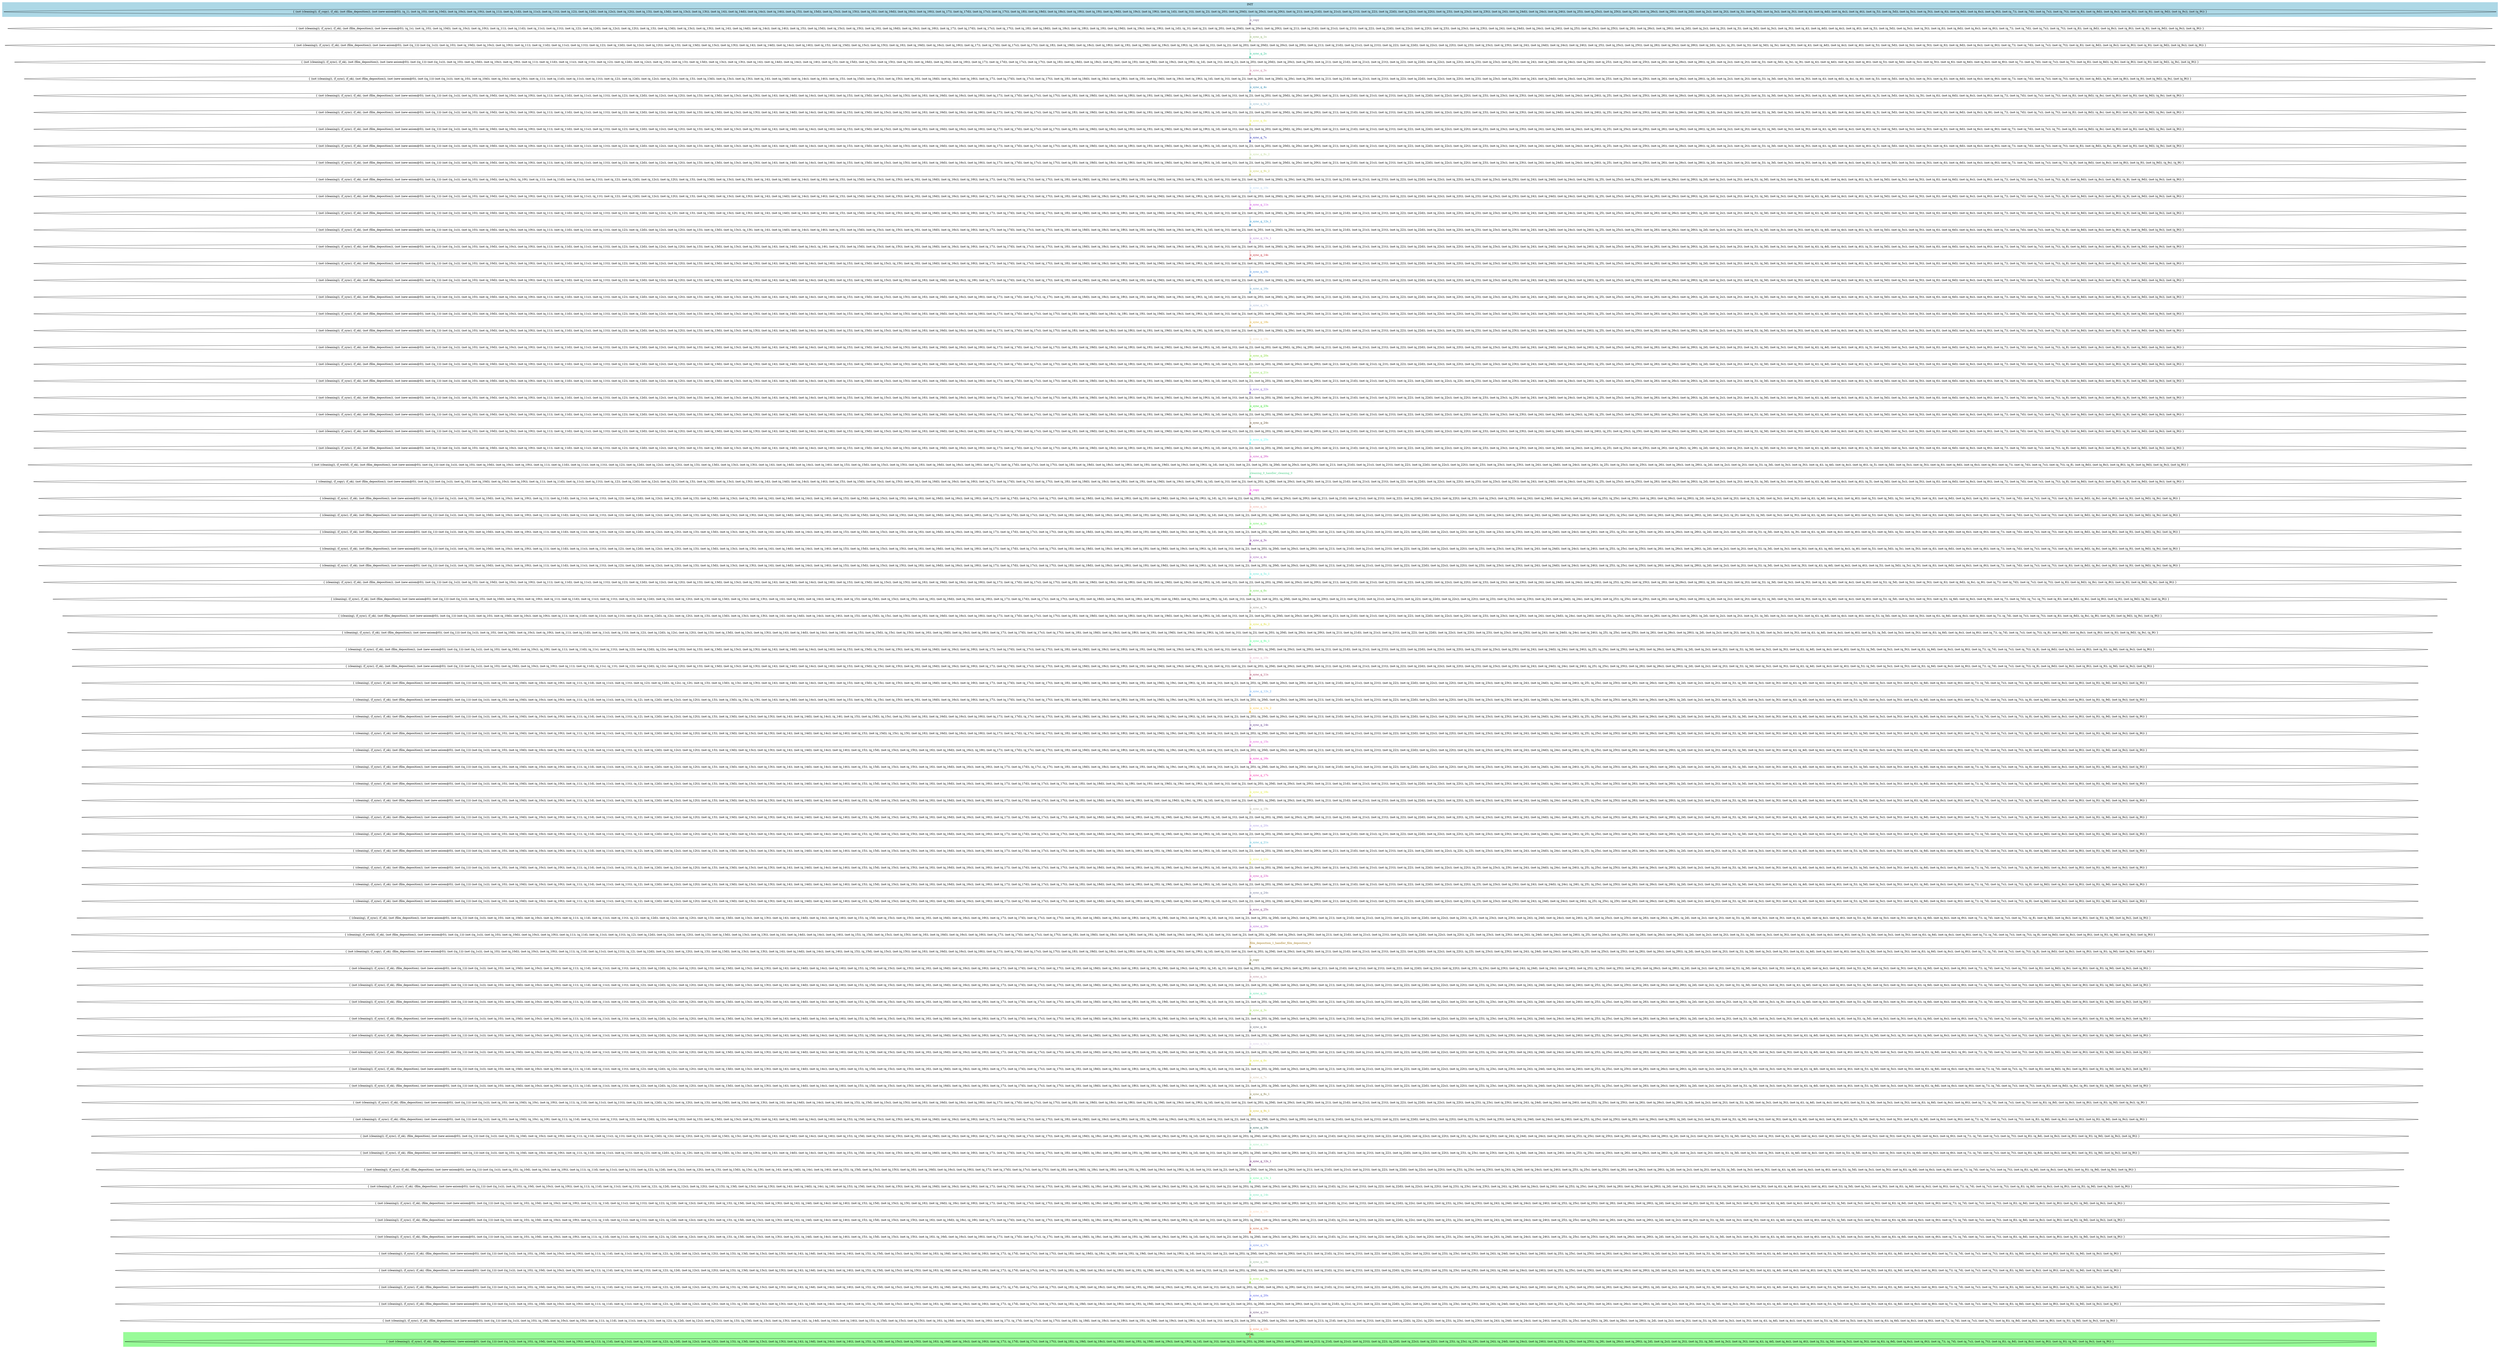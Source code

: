 digraph G {
0 [label="{ (not (cleaning)), (f_copy), (f_ok), (not (film_deposition)), (not (new-axiom@0)), (q_1), (not (q_10)), (not (q_10d)), (not (q_10s)), (not (q_10t)), (not (q_11)), (not (q_11d)), (not (q_11s)), (not (q_11t)), (not (q_12)), (not (q_12d)), (not (q_12s)), (not (q_12t)), (not (q_13)), (not (q_13d)), (not (q_13s)), (not (q_13t)), (not (q_14)), (not (q_14d)), (not (q_14s)), (not (q_14t)), (not (q_15)), (not (q_15d)), (not (q_15s)), (not (q_15t)), (not (q_16)), (not (q_16d)), (not (q_16s)), (not (q_16t)), (not (q_17)), (not (q_17d)), (not (q_17s)), (not (q_17t)), (not (q_18)), (not (q_18d)), (not (q_18s)), (not (q_18t)), (not (q_19)), (not (q_19d)), (not (q_19s)), (not (q_19t)), (not (q_1d)), (not (q_1t)), (not (q_2)), (not (q_20)), (not (q_20d)), (not (q_20s)), (not (q_20t)), (not (q_21)), (not (q_21d)), (not (q_21s)), (not (q_21t)), (not (q_22)), (not (q_22d)), (not (q_22s)), (not (q_22t)), (not (q_23)), (not (q_23s)), (not (q_23t)), (not (q_24)), (not (q_24d)), (not (q_24s)), (not (q_24t)), (not (q_25)), (not (q_25s)), (not (q_25t)), (not (q_26)), (not (q_26s)), (not (q_26t)), (not (q_2d)), (not (q_2s)), (not (q_2t)), (not (q_3)), (not (q_3d)), (not (q_3s)), (not (q_3t)), (not (q_4)), (not (q_4d)), (not (q_4s)), (not (q_4t)), (not (q_5)), (not (q_5d)), (not (q_5s)), (not (q_5t)), (not (q_6)), (not (q_6d)), (not (q_6s)), (not (q_6t)), (not (q_7)), (not (q_7d)), (not (q_7s)), (not (q_7t)), (not (q_8)), (not (q_8d)), (not (q_8s)), (not (q_8t)), (not (q_9)), (not (q_9d)), (not (q_9s)), (not (q_9t)) }"];
1 [label="{ (not (cleaning)), (f_sync), (f_ok), (not (film_deposition)), (not (new-axiom@0)), (q_1s), (not (q_10)), (not (q_10d)), (not (q_10s)), (not (q_10t)), (not (q_11)), (not (q_11d)), (not (q_11s)), (not (q_11t)), (not (q_12)), (not (q_12d)), (not (q_12s)), (not (q_12t)), (not (q_13)), (not (q_13d)), (not (q_13s)), (not (q_13t)), (not (q_14)), (not (q_14d)), (not (q_14s)), (not (q_14t)), (not (q_15)), (not (q_15d)), (not (q_15s)), (not (q_15t)), (not (q_16)), (not (q_16d)), (not (q_16s)), (not (q_16t)), (not (q_17)), (not (q_17d)), (not (q_17s)), (not (q_17t)), (not (q_18)), (not (q_18d)), (not (q_18s)), (not (q_18t)), (not (q_19)), (not (q_19d)), (not (q_19s)), (not (q_19t)), (not (q_1d)), (q_1t), (not (q_2)), (not (q_20)), (not (q_20d)), (not (q_20s)), (not (q_20t)), (not (q_21)), (not (q_21d)), (not (q_21s)), (not (q_21t)), (not (q_22)), (not (q_22d)), (not (q_22s)), (not (q_22t)), (not (q_23)), (not (q_23s)), (not (q_23t)), (not (q_24)), (not (q_24d)), (not (q_24s)), (not (q_24t)), (not (q_25)), (not (q_25s)), (not (q_25t)), (not (q_26)), (not (q_26s)), (not (q_26t)), (not (q_2d)), (not (q_2s)), (not (q_2t)), (not (q_3)), (not (q_3d)), (not (q_3s)), (not (q_3t)), (not (q_4)), (not (q_4d)), (not (q_4s)), (not (q_4t)), (not (q_5)), (not (q_5d)), (not (q_5s)), (not (q_5t)), (not (q_6)), (not (q_6d)), (not (q_6s)), (not (q_6t)), (not (q_7)), (not (q_7d)), (not (q_7s)), (not (q_7t)), (not (q_8)), (not (q_8d)), (not (q_8s)), (not (q_8t)), (not (q_9)), (not (q_9d)), (not (q_9s)), (not (q_9t)) }"];
2 [label="{ (not (cleaning)), (f_sync), (f_ok), (not (film_deposition)), (not (new-axiom@0)), (not ((q_1))) (not ((q_1s))), (not (q_10)), (not (q_10d)), (not (q_10s)), (not (q_10t)), (not (q_11)), (not (q_11d)), (not (q_11s)), (not (q_11t)), (not (q_12)), (not (q_12d)), (not (q_12s)), (not (q_12t)), (not (q_13)), (not (q_13d)), (not (q_13s)), (not (q_13t)), (not (q_14)), (not (q_14d)), (not (q_14s)), (not (q_14t)), (not (q_15)), (not (q_15d)), (not (q_15s)), (not (q_15t)), (not (q_16)), (not (q_16d)), (not (q_16s)), (not (q_16t)), (not (q_17)), (not (q_17d)), (not (q_17s)), (not (q_17t)), (not (q_18)), (not (q_18d)), (not (q_18s)), (not (q_18t)), (not (q_19)), (not (q_19d)), (not (q_19s)), (not (q_19t)), (q_1d), (not (q_1t)), (not (q_2)), (not (q_20)), (not (q_20d)), (not (q_20s)), (not (q_20t)), (not (q_21)), (not (q_21d)), (not (q_21s)), (not (q_21t)), (not (q_22)), (not (q_22d)), (not (q_22s)), (not (q_22t)), (not (q_23)), (not (q_23s)), (not (q_23t)), (not (q_24)), (not (q_24d)), (not (q_24s)), (not (q_24t)), (not (q_25)), (not (q_25s)), (not (q_25t)), (not (q_26)), (not (q_26s)), (not (q_26t)), (not (q_2d)), (q_2s), (q_2t), (not (q_3)), (not (q_3d)), (q_3s), (not (q_3t)), (not (q_4)), (not (q_4d)), (not (q_4s)), (not (q_4t)), (not (q_5)), (not (q_5d)), (not (q_5s)), (not (q_5t)), (not (q_6)), (not (q_6d)), (not (q_6s)), (not (q_6t)), (not (q_7)), (not (q_7d)), (not (q_7s)), (not (q_7t)), (not (q_8)), (not (q_8d)), (not (q_8s)), (not (q_8t)), (not (q_9)), (not (q_9d)), (not (q_9s)), (not (q_9t)) }"];
3 [label="{ (not (cleaning)), (f_sync), (f_ok), (not (film_deposition)), (not (new-axiom@0)), (not ((q_1))) (not ((q_1s))), (not (q_10)), (not (q_10d)), (not (q_10s)), (not (q_10t)), (not (q_11)), (not (q_11d)), (not (q_11s)), (not (q_11t)), (not (q_12)), (not (q_12d)), (not (q_12s)), (not (q_12t)), (not (q_13)), (not (q_13d)), (not (q_13s)), (not (q_13t)), (not (q_14)), (not (q_14d)), (not (q_14s)), (not (q_14t)), (not (q_15)), (not (q_15d)), (not (q_15s)), (not (q_15t)), (not (q_16)), (not (q_16d)), (not (q_16s)), (not (q_16t)), (not (q_17)), (not (q_17d)), (not (q_17s)), (not (q_17t)), (not (q_18)), (not (q_18d)), (not (q_18s)), (not (q_18t)), (not (q_19)), (not (q_19d)), (not (q_19s)), (not (q_19t)), (q_1d), (not (q_1t)), (not (q_2)), (not (q_20)), (not (q_20d)), (not (q_20s)), (not (q_20t)), (not (q_21)), (not (q_21d)), (not (q_21s)), (not (q_21t)), (not (q_22)), (not (q_22d)), (not (q_22s)), (not (q_22t)), (not (q_23)), (not (q_23s)), (not (q_23t)), (not (q_24)), (not (q_24d)), (not (q_24s)), (not (q_24t)), (not (q_25)), (not (q_25s)), (not (q_25t)), (not (q_26)), (not (q_26s)), (not (q_26t)), (q_2d), (not (q_2s)), (not (q_2t)), (not (q_3)), (not (q_3d)), (q_3s), (q_3t), (not (q_4)), (not (q_4d)), (not (q_4s)), (not (q_4t)), (not (q_5)), (not (q_5d)), (not (q_5s)), (not (q_5t)), (not (q_6)), (not (q_6d)), (not (q_6s)), (not (q_6t)), (not (q_7)), (not (q_7d)), (not (q_7s)), (not (q_7t)), (not (q_8)), (not (q_8d)), (q_8s), (not (q_8t)), (not (q_9)), (not (q_9d)), (q_9s), (not (q_9t)) }"];
4 [label="{ (not (cleaning)), (f_sync), (f_ok), (not (film_deposition)), (not (new-axiom@0)), (not ((q_1))) (not ((q_1s))), (not (q_10)), (not (q_10d)), (not (q_10s)), (not (q_10t)), (not (q_11)), (not (q_11d)), (not (q_11s)), (not (q_11t)), (not (q_12)), (not (q_12d)), (not (q_12s)), (not (q_12t)), (not (q_13)), (not (q_13d)), (not (q_13s)), (not (q_13t)), (not (q_14)), (not (q_14d)), (not (q_14s)), (not (q_14t)), (not (q_15)), (not (q_15d)), (not (q_15s)), (not (q_15t)), (not (q_16)), (not (q_16d)), (not (q_16s)), (not (q_16t)), (not (q_17)), (not (q_17d)), (not (q_17s)), (not (q_17t)), (not (q_18)), (not (q_18d)), (not (q_18s)), (not (q_18t)), (not (q_19)), (not (q_19d)), (not (q_19s)), (not (q_19t)), (q_1d), (not (q_1t)), (not (q_2)), (not (q_20)), (not (q_20d)), (q_20s), (not (q_20t)), (not (q_21)), (not (q_21d)), (not (q_21s)), (not (q_21t)), (not (q_22)), (not (q_22d)), (not (q_22s)), (not (q_22t)), (not (q_23)), (not (q_23s)), (not (q_23t)), (not (q_24)), (not (q_24d)), (not (q_24s)), (not (q_24t)), (not (q_25)), (not (q_25s)), (not (q_25t)), (not (q_26)), (not (q_26s)), (not (q_26t)), (q_2d), (not (q_2s)), (not (q_2t)), (not (q_3)), (q_3d), (not (q_3s)), (not (q_3t)), (not (q_4)), (not (q_4d)), (q_4s), (q_4t), (not (q_5)), (not (q_5d)), (not (q_5s)), (not (q_5t)), (not (q_6)), (not (q_6d)), (not (q_6s)), (not (q_6t)), (not (q_7)), (not (q_7d)), (not (q_7s)), (not (q_7t)), (not (q_8)), (not (q_8d)), (q_8s), (not (q_8t)), (not (q_9)), (not (q_9d)), (q_9s), (not (q_9t)) }"];
5 [label="{ (not (cleaning)), (f_sync), (f_ok), (not (film_deposition)), (not (new-axiom@0)), (not ((q_1))) (not ((q_1s))), (not (q_10)), (not (q_10d)), (not (q_10s)), (not (q_10t)), (not (q_11)), (not (q_11d)), (not (q_11s)), (not (q_11t)), (not (q_12)), (not (q_12d)), (not (q_12s)), (not (q_12t)), (not (q_13)), (not (q_13d)), (not (q_13s)), (not (q_13t)), (not (q_14)), (not (q_14d)), (not (q_14s)), (not (q_14t)), (not (q_15)), (not (q_15d)), (not (q_15s)), (not (q_15t)), (not (q_16)), (not (q_16d)), (not (q_16s)), (not (q_16t)), (not (q_17)), (not (q_17d)), (not (q_17s)), (not (q_17t)), (not (q_18)), (not (q_18d)), (not (q_18s)), (not (q_18t)), (not (q_19)), (not (q_19d)), (not (q_19s)), (not (q_19t)), (q_1d), (not (q_1t)), (not (q_2)), (not (q_20)), (not (q_20d)), (q_20s), (not (q_20t)), (not (q_21)), (not (q_21d)), (not (q_21s)), (not (q_21t)), (not (q_22)), (not (q_22d)), (not (q_22s)), (not (q_22t)), (not (q_23)), (not (q_23s)), (not (q_23t)), (not (q_24)), (not (q_24d)), (not (q_24s)), (not (q_24t)), (q_25), (not (q_25s)), (not (q_25t)), (not (q_26)), (not (q_26s)), (not (q_26t)), (q_2d), (not (q_2s)), (not (q_2t)), (not (q_3)), (q_3d), (not (q_3s)), (not (q_3t)), (not (q_4)), (q_4d), (not (q_4s)), (not (q_4t)), (q_5), (not (q_5d)), (not (q_5s)), (q_5t), (not (q_6)), (not (q_6d)), (not (q_6s)), (not (q_6t)), (not (q_7)), (not (q_7d)), (not (q_7s)), (not (q_7t)), (not (q_8)), (not (q_8d)), (q_8s), (not (q_8t)), (not (q_9)), (not (q_9d)), (q_9s), (not (q_9t)) }"];
6 [label="{ (not (cleaning)), (f_sync), (f_ok), (not (film_deposition)), (not (new-axiom@0)), (not ((q_1))) (not ((q_1s))), (not (q_10)), (not (q_10d)), (not (q_10s)), (not (q_10t)), (not (q_11)), (not (q_11d)), (not (q_11s)), (not (q_11t)), (not (q_12)), (not (q_12d)), (not (q_12s)), (not (q_12t)), (not (q_13)), (not (q_13d)), (not (q_13s)), (not (q_13t)), (not (q_14)), (not (q_14d)), (not (q_14s)), (not (q_14t)), (not (q_15)), (not (q_15d)), (not (q_15s)), (not (q_15t)), (not (q_16)), (not (q_16d)), (not (q_16s)), (not (q_16t)), (not (q_17)), (not (q_17d)), (not (q_17s)), (not (q_17t)), (not (q_18)), (not (q_18d)), (not (q_18s)), (not (q_18t)), (not (q_19)), (not (q_19d)), (not (q_19s)), (not (q_19t)), (q_1d), (not (q_1t)), (not (q_2)), (not (q_20)), (not (q_20d)), (q_20s), (not (q_20t)), (not (q_21)), (not (q_21d)), (not (q_21s)), (not (q_21t)), (not (q_22)), (not (q_22d)), (not (q_22s)), (not (q_22t)), (not (q_23)), (not (q_23s)), (not (q_23t)), (not (q_24)), (not (q_24d)), (not (q_24s)), (not (q_24t)), (q_25), (not (q_25s)), (not (q_25t)), (not (q_26)), (not (q_26s)), (not (q_26t)), (q_2d), (not (q_2s)), (not (q_2t)), (not (q_3)), (q_3d), (not (q_3s)), (not (q_3t)), (not (q_4)), (q_4d), (not (q_4s)), (not (q_4t)), (q_5), (not (q_5d)), (not (q_5s)), (not (q_5t)), (not (q_6)), (not (q_6d)), (not (q_6s)), (q_6t), (not (q_7)), (not (q_7d)), (not (q_7s)), (not (q_7t)), (not (q_8)), (not (q_8d)), (q_8s), (not (q_8t)), (not (q_9)), (not (q_9d)), (q_9s), (not (q_9t)) }"];
7 [label="{ (not (cleaning)), (f_sync), (f_ok), (not (film_deposition)), (not (new-axiom@0)), (not ((q_1))) (not ((q_1s))), (not (q_10)), (not (q_10d)), (not (q_10s)), (not (q_10t)), (not (q_11)), (not (q_11d)), (not (q_11s)), (not (q_11t)), (not (q_12)), (not (q_12d)), (not (q_12s)), (not (q_12t)), (not (q_13)), (not (q_13d)), (not (q_13s)), (not (q_13t)), (not (q_14)), (not (q_14d)), (not (q_14s)), (not (q_14t)), (not (q_15)), (not (q_15d)), (not (q_15s)), (not (q_15t)), (not (q_16)), (not (q_16d)), (not (q_16s)), (not (q_16t)), (not (q_17)), (not (q_17d)), (not (q_17s)), (not (q_17t)), (not (q_18)), (not (q_18d)), (not (q_18s)), (not (q_18t)), (not (q_19)), (not (q_19d)), (not (q_19s)), (not (q_19t)), (q_1d), (not (q_1t)), (not (q_2)), (not (q_20)), (not (q_20d)), (q_20s), (not (q_20t)), (not (q_21)), (not (q_21d)), (not (q_21s)), (not (q_21t)), (not (q_22)), (not (q_22d)), (not (q_22s)), (not (q_22t)), (not (q_23)), (not (q_23s)), (not (q_23t)), (not (q_24)), (not (q_24d)), (not (q_24s)), (not (q_24t)), (q_25), (not (q_25s)), (not (q_25t)), (not (q_26)), (not (q_26s)), (not (q_26t)), (q_2d), (not (q_2s)), (not (q_2t)), (not (q_3)), (q_3d), (not (q_3s)), (not (q_3t)), (not (q_4)), (q_4d), (not (q_4s)), (not (q_4t)), (q_5), (not (q_5d)), (not (q_5s)), (not (q_5t)), (not (q_6)), (not (q_6d)), (not (q_6s)), (not (q_6t)), (not (q_7)), (not (q_7d)), (not (q_7s)), (q_7t), (not (q_8)), (not (q_8d)), (q_8s), (not (q_8t)), (not (q_9)), (not (q_9d)), (q_9s), (not (q_9t)) }"];
8 [label="{ (not (cleaning)), (f_sync), (f_ok), (not (film_deposition)), (not (new-axiom@0)), (not ((q_1))) (not ((q_1s))), (not (q_10)), (not (q_10d)), (not (q_10s)), (not (q_10t)), (not (q_11)), (not (q_11d)), (not (q_11s)), (not (q_11t)), (not (q_12)), (not (q_12d)), (not (q_12s)), (not (q_12t)), (not (q_13)), (not (q_13d)), (not (q_13s)), (not (q_13t)), (not (q_14)), (not (q_14d)), (not (q_14s)), (not (q_14t)), (not (q_15)), (not (q_15d)), (not (q_15s)), (not (q_15t)), (not (q_16)), (not (q_16d)), (not (q_16s)), (not (q_16t)), (not (q_17)), (not (q_17d)), (not (q_17s)), (not (q_17t)), (not (q_18)), (not (q_18d)), (not (q_18s)), (not (q_18t)), (not (q_19)), (not (q_19d)), (not (q_19s)), (not (q_19t)), (q_1d), (not (q_1t)), (not (q_2)), (not (q_20)), (not (q_20d)), (q_20s), (not (q_20t)), (not (q_21)), (not (q_21d)), (not (q_21s)), (not (q_21t)), (not (q_22)), (not (q_22d)), (not (q_22s)), (not (q_22t)), (not (q_23)), (not (q_23s)), (not (q_23t)), (not (q_24)), (not (q_24d)), (not (q_24s)), (not (q_24t)), (q_25), (not (q_25s)), (not (q_25t)), (not (q_26)), (not (q_26s)), (not (q_26t)), (q_2d), (not (q_2s)), (not (q_2t)), (not (q_3)), (q_3d), (not (q_3s)), (not (q_3t)), (not (q_4)), (q_4d), (not (q_4s)), (not (q_4t)), (q_5), (not (q_5d)), (not (q_5s)), (not (q_5t)), (not (q_6)), (not (q_6d)), (not (q_6s)), (not (q_6t)), (not (q_7)), (not (q_7d)), (not (q_7s)), (not (q_7t)), (not (q_8)), (not (q_8d)), (q_8s), (q_8t), (not (q_9)), (not (q_9d)), (q_9s), (not (q_9t)) }"];
9 [label="{ (not (cleaning)), (f_sync), (f_ok), (not (film_deposition)), (not (new-axiom@0)), (not ((q_1))) (not ((q_1s))), (not (q_10)), (not (q_10d)), (not (q_10s)), (not (q_10t)), (not (q_11)), (not (q_11d)), (not (q_11s)), (not (q_11t)), (not (q_12)), (not (q_12d)), (not (q_12s)), (not (q_12t)), (not (q_13)), (not (q_13d)), (not (q_13s)), (not (q_13t)), (not (q_14)), (not (q_14d)), (not (q_14s)), (not (q_14t)), (not (q_15)), (not (q_15d)), (not (q_15s)), (not (q_15t)), (not (q_16)), (not (q_16d)), (not (q_16s)), (not (q_16t)), (not (q_17)), (not (q_17d)), (not (q_17s)), (not (q_17t)), (not (q_18)), (not (q_18d)), (not (q_18s)), (not (q_18t)), (not (q_19)), (not (q_19d)), (not (q_19s)), (not (q_19t)), (q_1d), (not (q_1t)), (not (q_2)), (not (q_20)), (not (q_20d)), (q_20s), (not (q_20t)), (not (q_21)), (not (q_21d)), (not (q_21s)), (not (q_21t)), (not (q_22)), (not (q_22d)), (not (q_22s)), (not (q_22t)), (not (q_23)), (not (q_23s)), (not (q_23t)), (not (q_24)), (not (q_24d)), (not (q_24s)), (not (q_24t)), (q_25), (not (q_25s)), (not (q_25t)), (not (q_26)), (not (q_26s)), (not (q_26t)), (q_2d), (not (q_2s)), (not (q_2t)), (not (q_3)), (q_3d), (not (q_3s)), (not (q_3t)), (not (q_4)), (q_4d), (not (q_4s)), (not (q_4t)), (q_5), (not (q_5d)), (not (q_5s)), (not (q_5t)), (not (q_6)), (not (q_6d)), (not (q_6s)), (not (q_6t)), (not (q_7)), (not (q_7d)), (not (q_7s)), (not (q_7t)), (q_8), (not (q_8d)), (not (q_8s)), (not (q_8t)), (not (q_9)), (not (q_9d)), (q_9s), (q_9t) }"];
10 [label="{ (not (cleaning)), (f_sync), (f_ok), (not (film_deposition)), (not (new-axiom@0)), (not ((q_1))) (not ((q_1s))), (not (q_10)), (not (q_10d)), (not (q_10s)), (q_10t), (not (q_11)), (not (q_11d)), (not (q_11s)), (not (q_11t)), (not (q_12)), (not (q_12d)), (not (q_12s)), (not (q_12t)), (not (q_13)), (not (q_13d)), (not (q_13s)), (not (q_13t)), (not (q_14)), (not (q_14d)), (not (q_14s)), (not (q_14t)), (not (q_15)), (not (q_15d)), (not (q_15s)), (not (q_15t)), (not (q_16)), (not (q_16d)), (not (q_16s)), (not (q_16t)), (not (q_17)), (not (q_17d)), (not (q_17s)), (not (q_17t)), (not (q_18)), (not (q_18d)), (not (q_18s)), (not (q_18t)), (not (q_19)), (not (q_19d)), (not (q_19s)), (not (q_19t)), (q_1d), (not (q_1t)), (not (q_2)), (not (q_20)), (not (q_20d)), (q_20s), (not (q_20t)), (not (q_21)), (not (q_21d)), (not (q_21s)), (not (q_21t)), (not (q_22)), (not (q_22d)), (not (q_22s)), (not (q_22t)), (not (q_23)), (not (q_23s)), (not (q_23t)), (not (q_24)), (not (q_24d)), (not (q_24s)), (not (q_24t)), (q_25), (not (q_25s)), (not (q_25t)), (not (q_26)), (not (q_26s)), (not (q_26t)), (q_2d), (not (q_2s)), (not (q_2t)), (not (q_3)), (q_3d), (not (q_3s)), (not (q_3t)), (not (q_4)), (q_4d), (not (q_4s)), (not (q_4t)), (q_5), (not (q_5d)), (not (q_5s)), (not (q_5t)), (not (q_6)), (not (q_6d)), (not (q_6s)), (not (q_6t)), (not (q_7)), (not (q_7d)), (not (q_7s)), (not (q_7t)), (q_8), (not (q_8d)), (not (q_8s)), (not (q_8t)), (q_9), (not (q_9d)), (not (q_9s)), (not (q_9t)) }"];
11 [label="{ (not (cleaning)), (f_sync), (f_ok), (not (film_deposition)), (not (new-axiom@0)), (not ((q_1))) (not ((q_1s))), (not (q_10)), (not (q_10d)), (not (q_10s)), (not (q_10t)), (not (q_11)), (not (q_11d)), (not (q_11s)), (q_11t), (not (q_12)), (not (q_12d)), (not (q_12s)), (not (q_12t)), (not (q_13)), (not (q_13d)), (not (q_13s)), (not (q_13t)), (not (q_14)), (not (q_14d)), (not (q_14s)), (not (q_14t)), (not (q_15)), (not (q_15d)), (not (q_15s)), (not (q_15t)), (not (q_16)), (not (q_16d)), (not (q_16s)), (not (q_16t)), (not (q_17)), (not (q_17d)), (not (q_17s)), (not (q_17t)), (not (q_18)), (not (q_18d)), (not (q_18s)), (not (q_18t)), (not (q_19)), (not (q_19d)), (not (q_19s)), (not (q_19t)), (q_1d), (not (q_1t)), (not (q_2)), (not (q_20)), (not (q_20d)), (q_20s), (not (q_20t)), (not (q_21)), (not (q_21d)), (not (q_21s)), (not (q_21t)), (not (q_22)), (not (q_22d)), (not (q_22s)), (not (q_22t)), (not (q_23)), (not (q_23s)), (not (q_23t)), (not (q_24)), (not (q_24d)), (not (q_24s)), (not (q_24t)), (q_25), (not (q_25s)), (not (q_25t)), (not (q_26)), (not (q_26s)), (not (q_26t)), (q_2d), (not (q_2s)), (not (q_2t)), (not (q_3)), (q_3d), (not (q_3s)), (not (q_3t)), (not (q_4)), (q_4d), (not (q_4s)), (not (q_4t)), (q_5), (not (q_5d)), (not (q_5s)), (not (q_5t)), (not (q_6)), (not (q_6d)), (not (q_6s)), (not (q_6t)), (not (q_7)), (not (q_7d)), (not (q_7s)), (not (q_7t)), (q_8), (not (q_8d)), (not (q_8s)), (not (q_8t)), (q_9), (not (q_9d)), (not (q_9s)), (not (q_9t)) }"];
12 [label="{ (not (cleaning)), (f_sync), (f_ok), (not (film_deposition)), (not (new-axiom@0)), (not ((q_1))) (not ((q_1s))), (not (q_10)), (not (q_10d)), (not (q_10s)), (not (q_10t)), (not (q_11)), (not (q_11d)), (not (q_11s)), (not (q_11t)), (not (q_12)), (not (q_12d)), (not (q_12s)), (q_12t), (not (q_13)), (not (q_13d)), (not (q_13s)), (not (q_13t)), (not (q_14)), (not (q_14d)), (not (q_14s)), (not (q_14t)), (not (q_15)), (not (q_15d)), (not (q_15s)), (not (q_15t)), (not (q_16)), (not (q_16d)), (not (q_16s)), (not (q_16t)), (not (q_17)), (not (q_17d)), (not (q_17s)), (not (q_17t)), (not (q_18)), (not (q_18d)), (not (q_18s)), (not (q_18t)), (not (q_19)), (not (q_19d)), (not (q_19s)), (not (q_19t)), (q_1d), (not (q_1t)), (not (q_2)), (not (q_20)), (not (q_20d)), (q_20s), (not (q_20t)), (not (q_21)), (not (q_21d)), (not (q_21s)), (not (q_21t)), (not (q_22)), (not (q_22d)), (not (q_22s)), (not (q_22t)), (not (q_23)), (not (q_23s)), (not (q_23t)), (not (q_24)), (not (q_24d)), (not (q_24s)), (not (q_24t)), (q_25), (not (q_25s)), (not (q_25t)), (not (q_26)), (not (q_26s)), (not (q_26t)), (q_2d), (not (q_2s)), (not (q_2t)), (not (q_3)), (q_3d), (not (q_3s)), (not (q_3t)), (not (q_4)), (q_4d), (not (q_4s)), (not (q_4t)), (q_5), (not (q_5d)), (not (q_5s)), (not (q_5t)), (not (q_6)), (not (q_6d)), (not (q_6s)), (not (q_6t)), (not (q_7)), (not (q_7d)), (not (q_7s)), (not (q_7t)), (q_8), (not (q_8d)), (not (q_8s)), (not (q_8t)), (q_9), (not (q_9d)), (not (q_9s)), (not (q_9t)) }"];
13 [label="{ (not (cleaning)), (f_sync), (f_ok), (not (film_deposition)), (not (new-axiom@0)), (not ((q_1))) (not ((q_1s))), (not (q_10)), (not (q_10d)), (not (q_10s)), (not (q_10t)), (not (q_11)), (not (q_11d)), (not (q_11s)), (not (q_11t)), (not (q_12)), (not (q_12d)), (not (q_12s)), (not (q_12t)), (not (q_13)), (not (q_13d)), (not (q_13s)), (q_13t), (not (q_14)), (not (q_14d)), (not (q_14s)), (not (q_14t)), (not (q_15)), (not (q_15d)), (not (q_15s)), (not (q_15t)), (not (q_16)), (not (q_16d)), (not (q_16s)), (not (q_16t)), (not (q_17)), (not (q_17d)), (not (q_17s)), (not (q_17t)), (not (q_18)), (not (q_18d)), (not (q_18s)), (not (q_18t)), (not (q_19)), (not (q_19d)), (not (q_19s)), (not (q_19t)), (q_1d), (not (q_1t)), (not (q_2)), (not (q_20)), (not (q_20d)), (q_20s), (not (q_20t)), (not (q_21)), (not (q_21d)), (not (q_21s)), (not (q_21t)), (not (q_22)), (not (q_22d)), (not (q_22s)), (not (q_22t)), (not (q_23)), (not (q_23s)), (not (q_23t)), (not (q_24)), (not (q_24d)), (not (q_24s)), (not (q_24t)), (q_25), (not (q_25s)), (not (q_25t)), (not (q_26)), (not (q_26s)), (not (q_26t)), (q_2d), (not (q_2s)), (not (q_2t)), (not (q_3)), (q_3d), (not (q_3s)), (not (q_3t)), (not (q_4)), (q_4d), (not (q_4s)), (not (q_4t)), (q_5), (not (q_5d)), (not (q_5s)), (not (q_5t)), (not (q_6)), (not (q_6d)), (not (q_6s)), (not (q_6t)), (not (q_7)), (not (q_7d)), (not (q_7s)), (not (q_7t)), (q_8), (not (q_8d)), (not (q_8s)), (not (q_8t)), (q_9), (not (q_9d)), (not (q_9s)), (not (q_9t)) }"];
14 [label="{ (not (cleaning)), (f_sync), (f_ok), (not (film_deposition)), (not (new-axiom@0)), (not ((q_1))) (not ((q_1s))), (not (q_10)), (not (q_10d)), (not (q_10s)), (not (q_10t)), (not (q_11)), (not (q_11d)), (not (q_11s)), (not (q_11t)), (not (q_12)), (not (q_12d)), (not (q_12s)), (not (q_12t)), (not (q_13)), (not (q_13d)), (not (q_13s)), (not (q_13t)), (not (q_14)), (not (q_14d)), (not (q_14s)), (q_14t), (not (q_15)), (not (q_15d)), (not (q_15s)), (not (q_15t)), (not (q_16)), (not (q_16d)), (not (q_16s)), (not (q_16t)), (not (q_17)), (not (q_17d)), (not (q_17s)), (not (q_17t)), (not (q_18)), (not (q_18d)), (not (q_18s)), (not (q_18t)), (not (q_19)), (not (q_19d)), (not (q_19s)), (not (q_19t)), (q_1d), (not (q_1t)), (not (q_2)), (not (q_20)), (not (q_20d)), (q_20s), (not (q_20t)), (not (q_21)), (not (q_21d)), (not (q_21s)), (not (q_21t)), (not (q_22)), (not (q_22d)), (not (q_22s)), (not (q_22t)), (not (q_23)), (not (q_23s)), (not (q_23t)), (not (q_24)), (not (q_24d)), (not (q_24s)), (not (q_24t)), (q_25), (not (q_25s)), (not (q_25t)), (not (q_26)), (not (q_26s)), (not (q_26t)), (q_2d), (not (q_2s)), (not (q_2t)), (not (q_3)), (q_3d), (not (q_3s)), (not (q_3t)), (not (q_4)), (q_4d), (not (q_4s)), (not (q_4t)), (q_5), (not (q_5d)), (not (q_5s)), (not (q_5t)), (not (q_6)), (not (q_6d)), (not (q_6s)), (not (q_6t)), (not (q_7)), (not (q_7d)), (not (q_7s)), (not (q_7t)), (q_8), (not (q_8d)), (not (q_8s)), (not (q_8t)), (q_9), (not (q_9d)), (not (q_9s)), (not (q_9t)) }"];
15 [label="{ (not (cleaning)), (f_sync), (f_ok), (not (film_deposition)), (not (new-axiom@0)), (not ((q_1))) (not ((q_1s))), (not (q_10)), (not (q_10d)), (not (q_10s)), (not (q_10t)), (not (q_11)), (not (q_11d)), (not (q_11s)), (not (q_11t)), (not (q_12)), (not (q_12d)), (not (q_12s)), (not (q_12t)), (not (q_13)), (not (q_13d)), (not (q_13s)), (not (q_13t)), (not (q_14)), (not (q_14d)), (not (q_14s)), (not (q_14t)), (not (q_15)), (not (q_15d)), (not (q_15s)), (q_15t), (not (q_16)), (not (q_16d)), (not (q_16s)), (not (q_16t)), (not (q_17)), (not (q_17d)), (not (q_17s)), (not (q_17t)), (not (q_18)), (not (q_18d)), (not (q_18s)), (not (q_18t)), (not (q_19)), (not (q_19d)), (not (q_19s)), (not (q_19t)), (q_1d), (not (q_1t)), (not (q_2)), (not (q_20)), (not (q_20d)), (q_20s), (not (q_20t)), (not (q_21)), (not (q_21d)), (not (q_21s)), (not (q_21t)), (not (q_22)), (not (q_22d)), (not (q_22s)), (not (q_22t)), (not (q_23)), (not (q_23s)), (not (q_23t)), (not (q_24)), (not (q_24d)), (not (q_24s)), (not (q_24t)), (q_25), (not (q_25s)), (not (q_25t)), (not (q_26)), (not (q_26s)), (not (q_26t)), (q_2d), (not (q_2s)), (not (q_2t)), (not (q_3)), (q_3d), (not (q_3s)), (not (q_3t)), (not (q_4)), (q_4d), (not (q_4s)), (not (q_4t)), (q_5), (not (q_5d)), (not (q_5s)), (not (q_5t)), (not (q_6)), (not (q_6d)), (not (q_6s)), (not (q_6t)), (not (q_7)), (not (q_7d)), (not (q_7s)), (not (q_7t)), (q_8), (not (q_8d)), (not (q_8s)), (not (q_8t)), (q_9), (not (q_9d)), (not (q_9s)), (not (q_9t)) }"];
16 [label="{ (not (cleaning)), (f_sync), (f_ok), (not (film_deposition)), (not (new-axiom@0)), (not ((q_1))) (not ((q_1s))), (not (q_10)), (not (q_10d)), (not (q_10s)), (not (q_10t)), (not (q_11)), (not (q_11d)), (not (q_11s)), (not (q_11t)), (not (q_12)), (not (q_12d)), (not (q_12s)), (not (q_12t)), (not (q_13)), (not (q_13d)), (not (q_13s)), (not (q_13t)), (not (q_14)), (not (q_14d)), (not (q_14s)), (not (q_14t)), (not (q_15)), (not (q_15d)), (not (q_15s)), (not (q_15t)), (not (q_16)), (not (q_16d)), (not (q_16s)), (q_16t), (not (q_17)), (not (q_17d)), (not (q_17s)), (not (q_17t)), (not (q_18)), (not (q_18d)), (not (q_18s)), (not (q_18t)), (not (q_19)), (not (q_19d)), (not (q_19s)), (not (q_19t)), (q_1d), (not (q_1t)), (not (q_2)), (not (q_20)), (not (q_20d)), (q_20s), (not (q_20t)), (not (q_21)), (not (q_21d)), (not (q_21s)), (not (q_21t)), (not (q_22)), (not (q_22d)), (not (q_22s)), (not (q_22t)), (not (q_23)), (not (q_23s)), (not (q_23t)), (not (q_24)), (not (q_24d)), (not (q_24s)), (not (q_24t)), (q_25), (not (q_25s)), (not (q_25t)), (not (q_26)), (not (q_26s)), (not (q_26t)), (q_2d), (not (q_2s)), (not (q_2t)), (not (q_3)), (q_3d), (not (q_3s)), (not (q_3t)), (not (q_4)), (q_4d), (not (q_4s)), (not (q_4t)), (q_5), (not (q_5d)), (not (q_5s)), (not (q_5t)), (not (q_6)), (not (q_6d)), (not (q_6s)), (not (q_6t)), (not (q_7)), (not (q_7d)), (not (q_7s)), (not (q_7t)), (q_8), (not (q_8d)), (not (q_8s)), (not (q_8t)), (q_9), (not (q_9d)), (not (q_9s)), (not (q_9t)) }"];
17 [label="{ (not (cleaning)), (f_sync), (f_ok), (not (film_deposition)), (not (new-axiom@0)), (not ((q_1))) (not ((q_1s))), (not (q_10)), (not (q_10d)), (not (q_10s)), (not (q_10t)), (not (q_11)), (not (q_11d)), (not (q_11s)), (not (q_11t)), (not (q_12)), (not (q_12d)), (not (q_12s)), (not (q_12t)), (not (q_13)), (not (q_13d)), (not (q_13s)), (not (q_13t)), (not (q_14)), (not (q_14d)), (not (q_14s)), (not (q_14t)), (not (q_15)), (not (q_15d)), (not (q_15s)), (not (q_15t)), (not (q_16)), (not (q_16d)), (not (q_16s)), (not (q_16t)), (not (q_17)), (not (q_17d)), (not (q_17s)), (q_17t), (not (q_18)), (not (q_18d)), (not (q_18s)), (not (q_18t)), (not (q_19)), (not (q_19d)), (not (q_19s)), (not (q_19t)), (q_1d), (not (q_1t)), (not (q_2)), (not (q_20)), (not (q_20d)), (q_20s), (not (q_20t)), (not (q_21)), (not (q_21d)), (not (q_21s)), (not (q_21t)), (not (q_22)), (not (q_22d)), (not (q_22s)), (not (q_22t)), (not (q_23)), (not (q_23s)), (not (q_23t)), (not (q_24)), (not (q_24d)), (not (q_24s)), (not (q_24t)), (q_25), (not (q_25s)), (not (q_25t)), (not (q_26)), (not (q_26s)), (not (q_26t)), (q_2d), (not (q_2s)), (not (q_2t)), (not (q_3)), (q_3d), (not (q_3s)), (not (q_3t)), (not (q_4)), (q_4d), (not (q_4s)), (not (q_4t)), (q_5), (not (q_5d)), (not (q_5s)), (not (q_5t)), (not (q_6)), (not (q_6d)), (not (q_6s)), (not (q_6t)), (not (q_7)), (not (q_7d)), (not (q_7s)), (not (q_7t)), (q_8), (not (q_8d)), (not (q_8s)), (not (q_8t)), (q_9), (not (q_9d)), (not (q_9s)), (not (q_9t)) }"];
18 [label="{ (not (cleaning)), (f_sync), (f_ok), (not (film_deposition)), (not (new-axiom@0)), (not ((q_1))) (not ((q_1s))), (not (q_10)), (not (q_10d)), (not (q_10s)), (not (q_10t)), (not (q_11)), (not (q_11d)), (not (q_11s)), (not (q_11t)), (not (q_12)), (not (q_12d)), (not (q_12s)), (not (q_12t)), (not (q_13)), (not (q_13d)), (not (q_13s)), (not (q_13t)), (not (q_14)), (not (q_14d)), (not (q_14s)), (not (q_14t)), (not (q_15)), (not (q_15d)), (not (q_15s)), (not (q_15t)), (not (q_16)), (not (q_16d)), (not (q_16s)), (not (q_16t)), (not (q_17)), (not (q_17d)), (not (q_17s)), (not (q_17t)), (not (q_18)), (not (q_18d)), (not (q_18s)), (q_18t), (not (q_19)), (not (q_19d)), (not (q_19s)), (not (q_19t)), (q_1d), (not (q_1t)), (not (q_2)), (not (q_20)), (not (q_20d)), (q_20s), (not (q_20t)), (not (q_21)), (not (q_21d)), (not (q_21s)), (not (q_21t)), (not (q_22)), (not (q_22d)), (not (q_22s)), (not (q_22t)), (not (q_23)), (not (q_23s)), (not (q_23t)), (not (q_24)), (not (q_24d)), (not (q_24s)), (not (q_24t)), (q_25), (not (q_25s)), (not (q_25t)), (not (q_26)), (not (q_26s)), (not (q_26t)), (q_2d), (not (q_2s)), (not (q_2t)), (not (q_3)), (q_3d), (not (q_3s)), (not (q_3t)), (not (q_4)), (q_4d), (not (q_4s)), (not (q_4t)), (q_5), (not (q_5d)), (not (q_5s)), (not (q_5t)), (not (q_6)), (not (q_6d)), (not (q_6s)), (not (q_6t)), (not (q_7)), (not (q_7d)), (not (q_7s)), (not (q_7t)), (q_8), (not (q_8d)), (not (q_8s)), (not (q_8t)), (q_9), (not (q_9d)), (not (q_9s)), (not (q_9t)) }"];
19 [label="{ (not (cleaning)), (f_sync), (f_ok), (not (film_deposition)), (not (new-axiom@0)), (not ((q_1))) (not ((q_1s))), (not (q_10)), (not (q_10d)), (not (q_10s)), (not (q_10t)), (not (q_11)), (not (q_11d)), (not (q_11s)), (not (q_11t)), (not (q_12)), (not (q_12d)), (not (q_12s)), (not (q_12t)), (not (q_13)), (not (q_13d)), (not (q_13s)), (not (q_13t)), (not (q_14)), (not (q_14d)), (not (q_14s)), (not (q_14t)), (not (q_15)), (not (q_15d)), (not (q_15s)), (not (q_15t)), (not (q_16)), (not (q_16d)), (not (q_16s)), (not (q_16t)), (not (q_17)), (not (q_17d)), (not (q_17s)), (not (q_17t)), (not (q_18)), (not (q_18d)), (not (q_18s)), (not (q_18t)), (not (q_19)), (not (q_19d)), (not (q_19s)), (q_19t), (q_1d), (not (q_1t)), (not (q_2)), (not (q_20)), (not (q_20d)), (q_20s), (not (q_20t)), (not (q_21)), (not (q_21d)), (not (q_21s)), (not (q_21t)), (not (q_22)), (not (q_22d)), (not (q_22s)), (not (q_22t)), (not (q_23)), (not (q_23s)), (not (q_23t)), (not (q_24)), (not (q_24d)), (not (q_24s)), (not (q_24t)), (q_25), (not (q_25s)), (not (q_25t)), (not (q_26)), (not (q_26s)), (not (q_26t)), (q_2d), (not (q_2s)), (not (q_2t)), (not (q_3)), (q_3d), (not (q_3s)), (not (q_3t)), (not (q_4)), (q_4d), (not (q_4s)), (not (q_4t)), (q_5), (not (q_5d)), (not (q_5s)), (not (q_5t)), (not (q_6)), (not (q_6d)), (not (q_6s)), (not (q_6t)), (not (q_7)), (not (q_7d)), (not (q_7s)), (not (q_7t)), (q_8), (not (q_8d)), (not (q_8s)), (not (q_8t)), (q_9), (not (q_9d)), (not (q_9s)), (not (q_9t)) }"];
20 [label="{ (not (cleaning)), (f_sync), (f_ok), (not (film_deposition)), (not (new-axiom@0)), (not ((q_1))) (not ((q_1s))), (not (q_10)), (not (q_10d)), (not (q_10s)), (not (q_10t)), (not (q_11)), (not (q_11d)), (not (q_11s)), (not (q_11t)), (not (q_12)), (not (q_12d)), (not (q_12s)), (not (q_12t)), (not (q_13)), (not (q_13d)), (not (q_13s)), (not (q_13t)), (not (q_14)), (not (q_14d)), (not (q_14s)), (not (q_14t)), (not (q_15)), (not (q_15d)), (not (q_15s)), (not (q_15t)), (not (q_16)), (not (q_16d)), (not (q_16s)), (not (q_16t)), (not (q_17)), (not (q_17d)), (not (q_17s)), (not (q_17t)), (not (q_18)), (not (q_18d)), (not (q_18s)), (not (q_18t)), (not (q_19)), (not (q_19d)), (not (q_19s)), (not (q_19t)), (q_1d), (not (q_1t)), (not (q_2)), (not (q_20)), (not (q_20d)), (q_20s), (q_20t), (not (q_21)), (not (q_21d)), (not (q_21s)), (not (q_21t)), (not (q_22)), (not (q_22d)), (not (q_22s)), (not (q_22t)), (not (q_23)), (not (q_23s)), (not (q_23t)), (not (q_24)), (not (q_24d)), (not (q_24s)), (not (q_24t)), (q_25), (not (q_25s)), (not (q_25t)), (not (q_26)), (not (q_26s)), (not (q_26t)), (q_2d), (not (q_2s)), (not (q_2t)), (not (q_3)), (q_3d), (not (q_3s)), (not (q_3t)), (not (q_4)), (q_4d), (not (q_4s)), (not (q_4t)), (q_5), (not (q_5d)), (not (q_5s)), (not (q_5t)), (not (q_6)), (not (q_6d)), (not (q_6s)), (not (q_6t)), (not (q_7)), (not (q_7d)), (not (q_7s)), (not (q_7t)), (q_8), (not (q_8d)), (not (q_8s)), (not (q_8t)), (q_9), (not (q_9d)), (not (q_9s)), (not (q_9t)) }"];
21 [label="{ (not (cleaning)), (f_sync), (f_ok), (not (film_deposition)), (not (new-axiom@0)), (not ((q_1))) (not ((q_1s))), (not (q_10)), (not (q_10d)), (not (q_10s)), (not (q_10t)), (not (q_11)), (not (q_11d)), (not (q_11s)), (not (q_11t)), (not (q_12)), (not (q_12d)), (not (q_12s)), (not (q_12t)), (not (q_13)), (not (q_13d)), (not (q_13s)), (not (q_13t)), (not (q_14)), (not (q_14d)), (not (q_14s)), (not (q_14t)), (not (q_15)), (not (q_15d)), (not (q_15s)), (not (q_15t)), (not (q_16)), (not (q_16d)), (not (q_16s)), (not (q_16t)), (not (q_17)), (not (q_17d)), (not (q_17s)), (not (q_17t)), (not (q_18)), (not (q_18d)), (not (q_18s)), (not (q_18t)), (not (q_19)), (not (q_19d)), (not (q_19s)), (not (q_19t)), (q_1d), (not (q_1t)), (not (q_2)), (not (q_20)), (q_20d), (not (q_20s)), (not (q_20t)), (not (q_21)), (not (q_21d)), (not (q_21s)), (q_21t), (not (q_22)), (not (q_22d)), (not (q_22s)), (not (q_22t)), (not (q_23)), (not (q_23s)), (not (q_23t)), (not (q_24)), (not (q_24d)), (not (q_24s)), (not (q_24t)), (q_25), (not (q_25s)), (not (q_25t)), (not (q_26)), (not (q_26s)), (not (q_26t)), (q_2d), (not (q_2s)), (not (q_2t)), (not (q_3)), (q_3d), (not (q_3s)), (not (q_3t)), (not (q_4)), (q_4d), (not (q_4s)), (not (q_4t)), (q_5), (not (q_5d)), (not (q_5s)), (not (q_5t)), (not (q_6)), (not (q_6d)), (not (q_6s)), (not (q_6t)), (not (q_7)), (not (q_7d)), (not (q_7s)), (not (q_7t)), (q_8), (not (q_8d)), (not (q_8s)), (not (q_8t)), (q_9), (not (q_9d)), (not (q_9s)), (not (q_9t)) }"];
22 [label="{ (not (cleaning)), (f_sync), (f_ok), (not (film_deposition)), (not (new-axiom@0)), (not ((q_1))) (not ((q_1s))), (not (q_10)), (not (q_10d)), (not (q_10s)), (not (q_10t)), (not (q_11)), (not (q_11d)), (not (q_11s)), (not (q_11t)), (not (q_12)), (not (q_12d)), (not (q_12s)), (not (q_12t)), (not (q_13)), (not (q_13d)), (not (q_13s)), (not (q_13t)), (not (q_14)), (not (q_14d)), (not (q_14s)), (not (q_14t)), (not (q_15)), (not (q_15d)), (not (q_15s)), (not (q_15t)), (not (q_16)), (not (q_16d)), (not (q_16s)), (not (q_16t)), (not (q_17)), (not (q_17d)), (not (q_17s)), (not (q_17t)), (not (q_18)), (not (q_18d)), (not (q_18s)), (not (q_18t)), (not (q_19)), (not (q_19d)), (not (q_19s)), (not (q_19t)), (q_1d), (not (q_1t)), (not (q_2)), (not (q_20)), (q_20d), (not (q_20s)), (not (q_20t)), (not (q_21)), (not (q_21d)), (not (q_21s)), (not (q_21t)), (not (q_22)), (not (q_22d)), (not (q_22s)), (q_22t), (not (q_23)), (not (q_23s)), (not (q_23t)), (not (q_24)), (not (q_24d)), (not (q_24s)), (not (q_24t)), (q_25), (not (q_25s)), (not (q_25t)), (not (q_26)), (not (q_26s)), (not (q_26t)), (q_2d), (not (q_2s)), (not (q_2t)), (not (q_3)), (q_3d), (not (q_3s)), (not (q_3t)), (not (q_4)), (q_4d), (not (q_4s)), (not (q_4t)), (q_5), (not (q_5d)), (not (q_5s)), (not (q_5t)), (not (q_6)), (not (q_6d)), (not (q_6s)), (not (q_6t)), (not (q_7)), (not (q_7d)), (not (q_7s)), (not (q_7t)), (q_8), (not (q_8d)), (not (q_8s)), (not (q_8t)), (q_9), (not (q_9d)), (not (q_9s)), (not (q_9t)) }"];
23 [label="{ (not (cleaning)), (f_sync), (f_ok), (not (film_deposition)), (not (new-axiom@0)), (not ((q_1))) (not ((q_1s))), (not (q_10)), (not (q_10d)), (not (q_10s)), (not (q_10t)), (not (q_11)), (not (q_11d)), (not (q_11s)), (not (q_11t)), (not (q_12)), (not (q_12d)), (not (q_12s)), (not (q_12t)), (not (q_13)), (not (q_13d)), (not (q_13s)), (not (q_13t)), (not (q_14)), (not (q_14d)), (not (q_14s)), (not (q_14t)), (not (q_15)), (not (q_15d)), (not (q_15s)), (not (q_15t)), (not (q_16)), (not (q_16d)), (not (q_16s)), (not (q_16t)), (not (q_17)), (not (q_17d)), (not (q_17s)), (not (q_17t)), (not (q_18)), (not (q_18d)), (not (q_18s)), (not (q_18t)), (not (q_19)), (not (q_19d)), (not (q_19s)), (not (q_19t)), (q_1d), (not (q_1t)), (not (q_2)), (not (q_20)), (q_20d), (not (q_20s)), (not (q_20t)), (not (q_21)), (not (q_21d)), (not (q_21s)), (not (q_21t)), (not (q_22)), (not (q_22d)), (not (q_22s)), (not (q_22t)), (not (q_23)), (not (q_23s)), (q_23t), (not (q_24)), (not (q_24d)), (not (q_24s)), (not (q_24t)), (q_25), (not (q_25s)), (not (q_25t)), (not (q_26)), (not (q_26s)), (not (q_26t)), (q_2d), (not (q_2s)), (not (q_2t)), (not (q_3)), (q_3d), (not (q_3s)), (not (q_3t)), (not (q_4)), (q_4d), (not (q_4s)), (not (q_4t)), (q_5), (not (q_5d)), (not (q_5s)), (not (q_5t)), (not (q_6)), (not (q_6d)), (not (q_6s)), (not (q_6t)), (not (q_7)), (not (q_7d)), (not (q_7s)), (not (q_7t)), (q_8), (not (q_8d)), (not (q_8s)), (not (q_8t)), (q_9), (not (q_9d)), (not (q_9s)), (not (q_9t)) }"];
24 [label="{ (not (cleaning)), (f_sync), (f_ok), (not (film_deposition)), (not (new-axiom@0)), (not ((q_1))) (not ((q_1s))), (not (q_10)), (not (q_10d)), (not (q_10s)), (not (q_10t)), (not (q_11)), (not (q_11d)), (not (q_11s)), (not (q_11t)), (not (q_12)), (not (q_12d)), (not (q_12s)), (not (q_12t)), (not (q_13)), (not (q_13d)), (not (q_13s)), (not (q_13t)), (not (q_14)), (not (q_14d)), (not (q_14s)), (not (q_14t)), (not (q_15)), (not (q_15d)), (not (q_15s)), (not (q_15t)), (not (q_16)), (not (q_16d)), (not (q_16s)), (not (q_16t)), (not (q_17)), (not (q_17d)), (not (q_17s)), (not (q_17t)), (not (q_18)), (not (q_18d)), (not (q_18s)), (not (q_18t)), (not (q_19)), (not (q_19d)), (not (q_19s)), (not (q_19t)), (q_1d), (not (q_1t)), (not (q_2)), (not (q_20)), (q_20d), (not (q_20s)), (not (q_20t)), (not (q_21)), (not (q_21d)), (not (q_21s)), (not (q_21t)), (not (q_22)), (not (q_22d)), (not (q_22s)), (not (q_22t)), (not (q_23)), (not (q_23s)), (not (q_23t)), (not (q_24)), (not (q_24d)), (not (q_24s)), (q_24t), (q_25), (not (q_25s)), (not (q_25t)), (not (q_26)), (not (q_26s)), (not (q_26t)), (q_2d), (not (q_2s)), (not (q_2t)), (not (q_3)), (q_3d), (not (q_3s)), (not (q_3t)), (not (q_4)), (q_4d), (not (q_4s)), (not (q_4t)), (q_5), (not (q_5d)), (not (q_5s)), (not (q_5t)), (not (q_6)), (not (q_6d)), (not (q_6s)), (not (q_6t)), (not (q_7)), (not (q_7d)), (not (q_7s)), (not (q_7t)), (q_8), (not (q_8d)), (not (q_8s)), (not (q_8t)), (q_9), (not (q_9d)), (not (q_9s)), (not (q_9t)) }"];
25 [label="{ (not (cleaning)), (f_sync), (f_ok), (not (film_deposition)), (not (new-axiom@0)), (not ((q_1))) (not ((q_1s))), (not (q_10)), (not (q_10d)), (not (q_10s)), (not (q_10t)), (not (q_11)), (not (q_11d)), (not (q_11s)), (not (q_11t)), (not (q_12)), (not (q_12d)), (not (q_12s)), (not (q_12t)), (not (q_13)), (not (q_13d)), (not (q_13s)), (not (q_13t)), (not (q_14)), (not (q_14d)), (not (q_14s)), (not (q_14t)), (not (q_15)), (not (q_15d)), (not (q_15s)), (not (q_15t)), (not (q_16)), (not (q_16d)), (not (q_16s)), (not (q_16t)), (not (q_17)), (not (q_17d)), (not (q_17s)), (not (q_17t)), (not (q_18)), (not (q_18d)), (not (q_18s)), (not (q_18t)), (not (q_19)), (not (q_19d)), (not (q_19s)), (not (q_19t)), (q_1d), (not (q_1t)), (not (q_2)), (not (q_20)), (q_20d), (not (q_20s)), (not (q_20t)), (not (q_21)), (not (q_21d)), (not (q_21s)), (not (q_21t)), (not (q_22)), (not (q_22d)), (not (q_22s)), (not (q_22t)), (not (q_23)), (not (q_23s)), (not (q_23t)), (not (q_24)), (not (q_24d)), (not (q_24s)), (not (q_24t)), (q_25), (not (q_25s)), (q_25t), (not (q_26)), (not (q_26s)), (not (q_26t)), (q_2d), (not (q_2s)), (not (q_2t)), (not (q_3)), (q_3d), (not (q_3s)), (not (q_3t)), (not (q_4)), (q_4d), (not (q_4s)), (not (q_4t)), (q_5), (not (q_5d)), (not (q_5s)), (not (q_5t)), (not (q_6)), (not (q_6d)), (not (q_6s)), (not (q_6t)), (not (q_7)), (not (q_7d)), (not (q_7s)), (not (q_7t)), (q_8), (not (q_8d)), (not (q_8s)), (not (q_8t)), (q_9), (not (q_9d)), (not (q_9s)), (not (q_9t)) }"];
26 [label="{ (not (cleaning)), (f_sync), (f_ok), (not (film_deposition)), (not (new-axiom@0)), (not ((q_1))) (not ((q_1s))), (not (q_10)), (not (q_10d)), (not (q_10s)), (not (q_10t)), (not (q_11)), (not (q_11d)), (not (q_11s)), (not (q_11t)), (not (q_12)), (not (q_12d)), (not (q_12s)), (not (q_12t)), (not (q_13)), (not (q_13d)), (not (q_13s)), (not (q_13t)), (not (q_14)), (not (q_14d)), (not (q_14s)), (not (q_14t)), (not (q_15)), (not (q_15d)), (not (q_15s)), (not (q_15t)), (not (q_16)), (not (q_16d)), (not (q_16s)), (not (q_16t)), (not (q_17)), (not (q_17d)), (not (q_17s)), (not (q_17t)), (not (q_18)), (not (q_18d)), (not (q_18s)), (not (q_18t)), (not (q_19)), (not (q_19d)), (not (q_19s)), (not (q_19t)), (q_1d), (not (q_1t)), (not (q_2)), (not (q_20)), (q_20d), (not (q_20s)), (not (q_20t)), (not (q_21)), (not (q_21d)), (not (q_21s)), (not (q_21t)), (not (q_22)), (not (q_22d)), (not (q_22s)), (not (q_22t)), (not (q_23)), (not (q_23s)), (not (q_23t)), (not (q_24)), (not (q_24d)), (not (q_24s)), (not (q_24t)), (q_25), (not (q_25s)), (not (q_25t)), (not (q_26)), (not (q_26s)), (q_26t), (q_2d), (not (q_2s)), (not (q_2t)), (not (q_3)), (q_3d), (not (q_3s)), (not (q_3t)), (not (q_4)), (q_4d), (not (q_4s)), (not (q_4t)), (q_5), (not (q_5d)), (not (q_5s)), (not (q_5t)), (not (q_6)), (not (q_6d)), (not (q_6s)), (not (q_6t)), (not (q_7)), (not (q_7d)), (not (q_7s)), (not (q_7t)), (q_8), (not (q_8d)), (not (q_8s)), (not (q_8t)), (q_9), (not (q_9d)), (not (q_9s)), (not (q_9t)) }"];
27 [label="{ (not (cleaning)), (f_world), (f_ok), (not (film_deposition)), (not (new-axiom@0)), (not ((q_1))) (not ((q_1s))), (not (q_10)), (not (q_10d)), (not (q_10s)), (not (q_10t)), (not (q_11)), (not (q_11d)), (not (q_11s)), (not (q_11t)), (not (q_12)), (not (q_12d)), (not (q_12s)), (not (q_12t)), (not (q_13)), (not (q_13d)), (not (q_13s)), (not (q_13t)), (not (q_14)), (not (q_14d)), (not (q_14s)), (not (q_14t)), (not (q_15)), (not (q_15d)), (not (q_15s)), (not (q_15t)), (not (q_16)), (not (q_16d)), (not (q_16s)), (not (q_16t)), (not (q_17)), (not (q_17d)), (not (q_17s)), (not (q_17t)), (not (q_18)), (not (q_18d)), (not (q_18s)), (not (q_18t)), (not (q_19)), (not (q_19d)), (not (q_19s)), (not (q_19t)), (q_1d), (not (q_1t)), (not (q_2)), (not (q_20)), (q_20d), (not (q_20s)), (not (q_20t)), (not (q_21)), (not (q_21d)), (not (q_21s)), (not (q_21t)), (not (q_22)), (not (q_22d)), (not (q_22s)), (not (q_22t)), (not (q_23)), (not (q_23s)), (not (q_23t)), (not (q_24)), (not (q_24d)), (not (q_24s)), (not (q_24t)), (q_25), (not (q_25s)), (not (q_25t)), (not (q_26)), (not (q_26s)), (not (q_26t)), (q_2d), (not (q_2s)), (not (q_2t)), (not (q_3)), (q_3d), (not (q_3s)), (not (q_3t)), (not (q_4)), (q_4d), (not (q_4s)), (not (q_4t)), (q_5), (not (q_5d)), (not (q_5s)), (not (q_5t)), (not (q_6)), (not (q_6d)), (not (q_6s)), (not (q_6t)), (not (q_7)), (not (q_7d)), (not (q_7s)), (not (q_7t)), (q_8), (not (q_8d)), (not (q_8s)), (not (q_8t)), (q_9), (not (q_9d)), (not (q_9s)), (not (q_9t)) }"];
28 [label="{ (cleaning), (f_copy), (f_ok), (not (film_deposition)), (not (new-axiom@0)), (not ((q_1))) (not ((q_1s))), (not (q_10)), (not (q_10d)), (not (q_10s)), (not (q_10t)), (not (q_11)), (not (q_11d)), (not (q_11s)), (not (q_11t)), (not (q_12)), (not (q_12d)), (not (q_12s)), (not (q_12t)), (not (q_13)), (not (q_13d)), (not (q_13s)), (not (q_13t)), (not (q_14)), (not (q_14d)), (not (q_14s)), (not (q_14t)), (not (q_15)), (not (q_15d)), (not (q_15s)), (not (q_15t)), (not (q_16)), (not (q_16d)), (not (q_16s)), (not (q_16t)), (not (q_17)), (not (q_17d)), (not (q_17s)), (not (q_17t)), (not (q_18)), (not (q_18d)), (not (q_18s)), (not (q_18t)), (not (q_19)), (not (q_19d)), (not (q_19s)), (not (q_19t)), (q_1d), (not (q_1t)), (not (q_2)), (not (q_20)), (q_20d), (not (q_20s)), (not (q_20t)), (not (q_21)), (not (q_21d)), (not (q_21s)), (not (q_21t)), (not (q_22)), (not (q_22d)), (not (q_22s)), (not (q_22t)), (not (q_23)), (not (q_23s)), (not (q_23t)), (not (q_24)), (not (q_24d)), (not (q_24s)), (not (q_24t)), (q_25), (not (q_25s)), (not (q_25t)), (not (q_26)), (not (q_26s)), (not (q_26t)), (q_2d), (not (q_2s)), (not (q_2t)), (not (q_3)), (q_3d), (not (q_3s)), (not (q_3t)), (not (q_4)), (q_4d), (not (q_4s)), (not (q_4t)), (q_5), (not (q_5d)), (not (q_5s)), (not (q_5t)), (not (q_6)), (not (q_6d)), (not (q_6s)), (not (q_6t)), (not (q_7)), (not (q_7d)), (not (q_7s)), (not (q_7t)), (q_8), (not (q_8d)), (not (q_8s)), (not (q_8t)), (q_9), (not (q_9d)), (not (q_9s)), (not (q_9t)) }"];
29 [label="{ (cleaning), (f_sync), (f_ok), (not (film_deposition)), (not (new-axiom@0)), (not ((q_1))) (not ((q_1s))), (not (q_10)), (not (q_10d)), (not (q_10s)), (not (q_10t)), (not (q_11)), (not (q_11d)), (not (q_11s)), (not (q_11t)), (not (q_12)), (not (q_12d)), (not (q_12s)), (not (q_12t)), (not (q_13)), (not (q_13d)), (not (q_13s)), (not (q_13t)), (not (q_14)), (not (q_14d)), (not (q_14s)), (not (q_14t)), (not (q_15)), (not (q_15d)), (not (q_15s)), (not (q_15t)), (not (q_16)), (not (q_16d)), (not (q_16s)), (not (q_16t)), (not (q_17)), (not (q_17d)), (not (q_17s)), (not (q_17t)), (not (q_18)), (not (q_18d)), (not (q_18s)), (not (q_18t)), (not (q_19)), (not (q_19d)), (not (q_19s)), (not (q_19t)), (q_1d), (q_1t), (not (q_2)), (not (q_20)), (q_20d), (not (q_20s)), (not (q_20t)), (not (q_21)), (not (q_21d)), (not (q_21s)), (not (q_21t)), (not (q_22)), (not (q_22d)), (not (q_22s)), (not (q_22t)), (not (q_23)), (not (q_23s)), (not (q_23t)), (not (q_24)), (not (q_24d)), (not (q_24s)), (not (q_24t)), (not (q_25)), (q_25s), (not (q_25t)), (not (q_26)), (not (q_26s)), (not (q_26t)), (q_2d), (not (q_2s)), (not (q_2t)), (not (q_3)), (q_3d), (not (q_3s)), (not (q_3t)), (not (q_4)), (q_4d), (not (q_4s)), (not (q_4t)), (not (q_5)), (not (q_5d)), (q_5s), (not (q_5t)), (not (q_6)), (not (q_6d)), (not (q_6s)), (not (q_6t)), (not (q_7)), (not (q_7d)), (not (q_7s)), (not (q_7t)), (not (q_8)), (not (q_8d)), (q_8s), (not (q_8t)), (not (q_9)), (not (q_9d)), (q_9s), (not (q_9t)) }"];
30 [label="{ (cleaning), (f_sync), (f_ok), (not (film_deposition)), (not (new-axiom@0)), (not ((q_1))) (not ((q_1s))), (not (q_10)), (not (q_10d)), (not (q_10s)), (not (q_10t)), (not (q_11)), (not (q_11d)), (not (q_11s)), (not (q_11t)), (not (q_12)), (not (q_12d)), (not (q_12s)), (not (q_12t)), (not (q_13)), (not (q_13d)), (not (q_13s)), (not (q_13t)), (not (q_14)), (not (q_14d)), (not (q_14s)), (not (q_14t)), (not (q_15)), (not (q_15d)), (not (q_15s)), (not (q_15t)), (not (q_16)), (not (q_16d)), (not (q_16s)), (not (q_16t)), (not (q_17)), (not (q_17d)), (not (q_17s)), (not (q_17t)), (not (q_18)), (not (q_18d)), (not (q_18s)), (not (q_18t)), (not (q_19)), (not (q_19d)), (not (q_19s)), (not (q_19t)), (q_1d), (not (q_1t)), (not (q_2)), (not (q_20)), (q_20d), (not (q_20s)), (not (q_20t)), (not (q_21)), (not (q_21d)), (not (q_21s)), (not (q_21t)), (not (q_22)), (not (q_22d)), (not (q_22s)), (not (q_22t)), (not (q_23)), (not (q_23s)), (not (q_23t)), (not (q_24)), (not (q_24d)), (not (q_24s)), (not (q_24t)), (not (q_25)), (q_25s), (not (q_25t)), (not (q_26)), (not (q_26s)), (not (q_26t)), (q_2d), (not (q_2s)), (q_2t), (not (q_3)), (q_3d), (not (q_3s)), (not (q_3t)), (not (q_4)), (q_4d), (not (q_4s)), (not (q_4t)), (not (q_5)), (not (q_5d)), (q_5s), (not (q_5t)), (not (q_6)), (not (q_6d)), (not (q_6s)), (not (q_6t)), (not (q_7)), (not (q_7d)), (not (q_7s)), (not (q_7t)), (not (q_8)), (not (q_8d)), (q_8s), (not (q_8t)), (not (q_9)), (not (q_9d)), (q_9s), (not (q_9t)) }"];
31 [label="{ (cleaning), (f_sync), (f_ok), (not (film_deposition)), (not (new-axiom@0)), (not ((q_1))) (not ((q_1s))), (not (q_10)), (not (q_10d)), (not (q_10s)), (not (q_10t)), (not (q_11)), (not (q_11d)), (not (q_11s)), (not (q_11t)), (not (q_12)), (not (q_12d)), (not (q_12s)), (not (q_12t)), (not (q_13)), (not (q_13d)), (not (q_13s)), (not (q_13t)), (not (q_14)), (not (q_14d)), (not (q_14s)), (not (q_14t)), (not (q_15)), (not (q_15d)), (not (q_15s)), (not (q_15t)), (not (q_16)), (not (q_16d)), (not (q_16s)), (not (q_16t)), (not (q_17)), (not (q_17d)), (not (q_17s)), (not (q_17t)), (not (q_18)), (not (q_18d)), (not (q_18s)), (not (q_18t)), (not (q_19)), (not (q_19d)), (not (q_19s)), (not (q_19t)), (q_1d), (not (q_1t)), (not (q_2)), (not (q_20)), (q_20d), (not (q_20s)), (not (q_20t)), (not (q_21)), (not (q_21d)), (not (q_21s)), (not (q_21t)), (not (q_22)), (not (q_22d)), (not (q_22s)), (not (q_22t)), (not (q_23)), (not (q_23s)), (not (q_23t)), (not (q_24)), (not (q_24d)), (not (q_24s)), (not (q_24t)), (not (q_25)), (q_25s), (not (q_25t)), (not (q_26)), (not (q_26s)), (not (q_26t)), (q_2d), (not (q_2s)), (not (q_2t)), (not (q_3)), (q_3d), (not (q_3s)), (q_3t), (not (q_4)), (q_4d), (not (q_4s)), (not (q_4t)), (not (q_5)), (not (q_5d)), (q_5s), (not (q_5t)), (not (q_6)), (not (q_6d)), (not (q_6s)), (not (q_6t)), (not (q_7)), (not (q_7d)), (not (q_7s)), (not (q_7t)), (not (q_8)), (not (q_8d)), (q_8s), (not (q_8t)), (not (q_9)), (not (q_9d)), (q_9s), (not (q_9t)) }"];
32 [label="{ (cleaning), (f_sync), (f_ok), (not (film_deposition)), (not (new-axiom@0)), (not ((q_1))) (not ((q_1s))), (not (q_10)), (not (q_10d)), (not (q_10s)), (not (q_10t)), (not (q_11)), (not (q_11d)), (not (q_11s)), (not (q_11t)), (not (q_12)), (not (q_12d)), (not (q_12s)), (not (q_12t)), (not (q_13)), (not (q_13d)), (not (q_13s)), (not (q_13t)), (not (q_14)), (not (q_14d)), (not (q_14s)), (not (q_14t)), (not (q_15)), (not (q_15d)), (not (q_15s)), (not (q_15t)), (not (q_16)), (not (q_16d)), (not (q_16s)), (not (q_16t)), (not (q_17)), (not (q_17d)), (not (q_17s)), (not (q_17t)), (not (q_18)), (not (q_18d)), (not (q_18s)), (not (q_18t)), (not (q_19)), (not (q_19d)), (not (q_19s)), (not (q_19t)), (q_1d), (not (q_1t)), (not (q_2)), (not (q_20)), (q_20d), (not (q_20s)), (not (q_20t)), (not (q_21)), (not (q_21d)), (not (q_21s)), (not (q_21t)), (not (q_22)), (not (q_22d)), (not (q_22s)), (not (q_22t)), (not (q_23)), (not (q_23s)), (not (q_23t)), (not (q_24)), (not (q_24d)), (not (q_24s)), (not (q_24t)), (not (q_25)), (q_25s), (not (q_25t)), (not (q_26)), (not (q_26s)), (not (q_26t)), (q_2d), (not (q_2s)), (not (q_2t)), (not (q_3)), (q_3d), (not (q_3s)), (not (q_3t)), (not (q_4)), (q_4d), (not (q_4s)), (q_4t), (not (q_5)), (not (q_5d)), (q_5s), (not (q_5t)), (not (q_6)), (not (q_6d)), (not (q_6s)), (not (q_6t)), (not (q_7)), (not (q_7d)), (not (q_7s)), (not (q_7t)), (not (q_8)), (not (q_8d)), (q_8s), (not (q_8t)), (not (q_9)), (not (q_9d)), (q_9s), (not (q_9t)) }"];
33 [label="{ (cleaning), (f_sync), (f_ok), (not (film_deposition)), (not (new-axiom@0)), (not ((q_1))) (not ((q_1s))), (not (q_10)), (not (q_10d)), (not (q_10s)), (not (q_10t)), (not (q_11)), (not (q_11d)), (not (q_11s)), (not (q_11t)), (not (q_12)), (not (q_12d)), (not (q_12s)), (not (q_12t)), (not (q_13)), (not (q_13d)), (not (q_13s)), (not (q_13t)), (not (q_14)), (not (q_14d)), (not (q_14s)), (not (q_14t)), (not (q_15)), (not (q_15d)), (not (q_15s)), (not (q_15t)), (not (q_16)), (not (q_16d)), (not (q_16s)), (not (q_16t)), (not (q_17)), (not (q_17d)), (not (q_17s)), (not (q_17t)), (not (q_18)), (not (q_18d)), (not (q_18s)), (not (q_18t)), (not (q_19)), (not (q_19d)), (not (q_19s)), (not (q_19t)), (q_1d), (not (q_1t)), (not (q_2)), (not (q_20)), (q_20d), (not (q_20s)), (not (q_20t)), (not (q_21)), (not (q_21d)), (not (q_21s)), (not (q_21t)), (not (q_22)), (not (q_22d)), (not (q_22s)), (not (q_22t)), (not (q_23)), (not (q_23s)), (not (q_23t)), (not (q_24)), (not (q_24d)), (not (q_24s)), (not (q_24t)), (not (q_25)), (q_25s), (not (q_25t)), (not (q_26)), (not (q_26s)), (not (q_26t)), (q_2d), (not (q_2s)), (not (q_2t)), (not (q_3)), (q_3d), (not (q_3s)), (not (q_3t)), (not (q_4)), (q_4d), (not (q_4s)), (not (q_4t)), (not (q_5)), (not (q_5d)), (q_5s), (q_5t), (not (q_6)), (not (q_6d)), (not (q_6s)), (not (q_6t)), (not (q_7)), (not (q_7d)), (not (q_7s)), (not (q_7t)), (not (q_8)), (not (q_8d)), (q_8s), (not (q_8t)), (not (q_9)), (not (q_9d)), (q_9s), (not (q_9t)) }"];
34 [label="{ (cleaning), (f_sync), (f_ok), (not (film_deposition)), (not (new-axiom@0)), (not ((q_1))) (not ((q_1s))), (not (q_10)), (not (q_10d)), (not (q_10s)), (not (q_10t)), (not (q_11)), (not (q_11d)), (not (q_11s)), (not (q_11t)), (not (q_12)), (not (q_12d)), (not (q_12s)), (not (q_12t)), (not (q_13)), (not (q_13d)), (not (q_13s)), (not (q_13t)), (not (q_14)), (not (q_14d)), (not (q_14s)), (not (q_14t)), (not (q_15)), (not (q_15d)), (not (q_15s)), (not (q_15t)), (not (q_16)), (not (q_16d)), (not (q_16s)), (not (q_16t)), (not (q_17)), (not (q_17d)), (not (q_17s)), (not (q_17t)), (not (q_18)), (not (q_18d)), (not (q_18s)), (not (q_18t)), (not (q_19)), (not (q_19d)), (not (q_19s)), (not (q_19t)), (q_1d), (not (q_1t)), (not (q_2)), (not (q_20)), (q_20d), (not (q_20s)), (not (q_20t)), (not (q_21)), (not (q_21d)), (not (q_21s)), (not (q_21t)), (not (q_22)), (not (q_22d)), (not (q_22s)), (not (q_22t)), (not (q_23)), (not (q_23s)), (not (q_23t)), (not (q_24)), (not (q_24d)), (not (q_24s)), (not (q_24t)), (not (q_25)), (q_25s), (not (q_25t)), (not (q_26)), (not (q_26s)), (not (q_26t)), (q_2d), (not (q_2s)), (not (q_2t)), (not (q_3)), (q_3d), (not (q_3s)), (not (q_3t)), (not (q_4)), (q_4d), (not (q_4s)), (not (q_4t)), (not (q_5)), (q_5d), (not (q_5s)), (not (q_5t)), (not (q_6)), (not (q_6d)), (q_6s), (q_6t), (not (q_7)), (not (q_7d)), (not (q_7s)), (not (q_7t)), (not (q_8)), (not (q_8d)), (q_8s), (not (q_8t)), (not (q_9)), (not (q_9d)), (q_9s), (not (q_9t)) }"];
35 [label="{ (cleaning), (f_sync), (f_ok), (not (film_deposition)), (not (new-axiom@0)), (not ((q_1))) (not ((q_1s))), (not (q_10)), (not (q_10d)), (not (q_10s)), (not (q_10t)), (not (q_11)), (not (q_11d)), (not (q_11s)), (not (q_11t)), (not (q_12)), (not (q_12d)), (not (q_12s)), (not (q_12t)), (not (q_13)), (not (q_13d)), (not (q_13s)), (not (q_13t)), (not (q_14)), (not (q_14d)), (not (q_14s)), (not (q_14t)), (not (q_15)), (not (q_15d)), (not (q_15s)), (not (q_15t)), (not (q_16)), (not (q_16d)), (not (q_16s)), (not (q_16t)), (not (q_17)), (not (q_17d)), (not (q_17s)), (not (q_17t)), (not (q_18)), (not (q_18d)), (not (q_18s)), (not (q_18t)), (not (q_19)), (not (q_19d)), (not (q_19s)), (not (q_19t)), (q_1d), (not (q_1t)), (not (q_2)), (not (q_20)), (q_20d), (not (q_20s)), (not (q_20t)), (not (q_21)), (not (q_21d)), (not (q_21s)), (not (q_21t)), (not (q_22)), (not (q_22d)), (not (q_22s)), (not (q_22t)), (not (q_23)), (not (q_23s)), (not (q_23t)), (not (q_24)), (not (q_24d)), (q_24s), (not (q_24t)), (not (q_25)), (q_25s), (not (q_25t)), (not (q_26)), (not (q_26s)), (not (q_26t)), (q_2d), (not (q_2s)), (not (q_2t)), (not (q_3)), (q_3d), (not (q_3s)), (not (q_3t)), (not (q_4)), (q_4d), (not (q_4s)), (not (q_4t)), (not (q_5)), (q_5d), (not (q_5s)), (not (q_5t)), (not (q_6)), (q_6d), (not (q_6s)), (not (q_6t)), (not (q_7)), (not (q_7d)), (q_7s), (q_7t), (not (q_8)), (not (q_8d)), (q_8s), (not (q_8t)), (not (q_9)), (not (q_9d)), (q_9s), (not (q_9t)) }"];
36 [label="{ (cleaning), (f_sync), (f_ok), (not (film_deposition)), (not (new-axiom@0)), (not ((q_1))) (not ((q_1s))), (not (q_10)), (not (q_10d)), (not (q_10s)), (not (q_10t)), (not (q_11)), (not (q_11d)), (not (q_11s)), (not (q_11t)), (not (q_12)), (not (q_12d)), (q_12s), (not (q_12t)), (not (q_13)), (not (q_13d)), (not (q_13s)), (not (q_13t)), (not (q_14)), (not (q_14d)), (not (q_14s)), (not (q_14t)), (not (q_15)), (not (q_15d)), (q_15s), (not (q_15t)), (not (q_16)), (not (q_16d)), (not (q_16s)), (not (q_16t)), (not (q_17)), (not (q_17d)), (not (q_17s)), (not (q_17t)), (not (q_18)), (not (q_18d)), (not (q_18s)), (not (q_18t)), (not (q_19)), (not (q_19d)), (not (q_19s)), (not (q_19t)), (q_1d), (not (q_1t)), (not (q_2)), (not (q_20)), (q_20d), (not (q_20s)), (not (q_20t)), (not (q_21)), (not (q_21d)), (not (q_21s)), (not (q_21t)), (not (q_22)), (not (q_22d)), (not (q_22s)), (not (q_22t)), (not (q_23)), (not (q_23s)), (not (q_23t)), (not (q_24)), (not (q_24d)), (q_24s), (not (q_24t)), (not (q_25)), (q_25s), (not (q_25t)), (not (q_26)), (not (q_26s)), (not (q_26t)), (q_2d), (not (q_2s)), (not (q_2t)), (not (q_3)), (q_3d), (not (q_3s)), (not (q_3t)), (not (q_4)), (q_4d), (not (q_4s)), (not (q_4t)), (not (q_5)), (q_5d), (not (q_5s)), (not (q_5t)), (not (q_6)), (q_6d), (not (q_6s)), (not (q_6t)), (not (q_7)), (q_7d), (not (q_7s)), (not (q_7t)), (not (q_8)), (not (q_8d)), (q_8s), (q_8t), (not (q_9)), (not (q_9d)), (q_9s), (not (q_9t)) }"];
37 [label="{ (cleaning), (f_sync), (f_ok), (not (film_deposition)), (not (new-axiom@0)), (not ((q_1))) (not ((q_1s))), (not (q_10)), (not (q_10d)), (not (q_10s)), (not (q_10t)), (not (q_11)), (not (q_11d)), (not (q_11s)), (not (q_11t)), (not (q_12)), (not (q_12d)), (q_12s), (not (q_12t)), (not (q_13)), (not (q_13d)), (not (q_13s)), (not (q_13t)), (not (q_14)), (not (q_14d)), (not (q_14s)), (not (q_14t)), (not (q_15)), (not (q_15d)), (q_15s), (not (q_15t)), (not (q_16)), (not (q_16d)), (not (q_16s)), (not (q_16t)), (not (q_17)), (not (q_17d)), (not (q_17s)), (not (q_17t)), (not (q_18)), (not (q_18d)), (not (q_18s)), (not (q_18t)), (not (q_19)), (not (q_19d)), (not (q_19s)), (not (q_19t)), (q_1d), (not (q_1t)), (not (q_2)), (not (q_20)), (q_20d), (not (q_20s)), (not (q_20t)), (not (q_21)), (not (q_21d)), (not (q_21s)), (not (q_21t)), (not (q_22)), (not (q_22d)), (not (q_22s)), (not (q_22t)), (not (q_23)), (not (q_23s)), (not (q_23t)), (not (q_24)), (not (q_24d)), (q_24s), (not (q_24t)), (q_25), (q_25s), (not (q_25t)), (not (q_26)), (not (q_26s)), (not (q_26t)), (q_2d), (not (q_2s)), (not (q_2t)), (not (q_3)), (q_3d), (not (q_3s)), (not (q_3t)), (not (q_4)), (q_4d), (not (q_4s)), (not (q_4t)), (not (q_5)), (q_5d), (not (q_5s)), (not (q_5t)), (not (q_6)), (q_6d), (not (q_6s)), (not (q_6t)), (not (q_7)), (q_7d), (not (q_7s)), (not (q_7t)), (q_8), (not (q_8d)), (not (q_8s)), (not (q_8t)), (not (q_9)), (not (q_9d)), (q_9s), (q_9t) }"];
38 [label="{ (cleaning), (f_sync), (f_ok), (not (film_deposition)), (not (new-axiom@0)), (not ((q_1))) (not ((q_1s))), (not (q_10)), (not (q_10d)), (not (q_10s)), (q_10t), (not (q_11)), (not (q_11d)), (q_11s), (not (q_11t)), (not (q_12)), (not (q_12d)), (q_12s), (not (q_12t)), (not (q_13)), (not (q_13d)), (not (q_13s)), (not (q_13t)), (not (q_14)), (not (q_14d)), (not (q_14s)), (not (q_14t)), (not (q_15)), (not (q_15d)), (q_15s), (not (q_15t)), (not (q_16)), (not (q_16d)), (not (q_16s)), (not (q_16t)), (not (q_17)), (not (q_17d)), (not (q_17s)), (not (q_17t)), (not (q_18)), (not (q_18d)), (not (q_18s)), (not (q_18t)), (not (q_19)), (not (q_19d)), (not (q_19s)), (not (q_19t)), (q_1d), (not (q_1t)), (not (q_2)), (not (q_20)), (q_20d), (not (q_20s)), (not (q_20t)), (not (q_21)), (not (q_21d)), (not (q_21s)), (not (q_21t)), (not (q_22)), (not (q_22d)), (not (q_22s)), (not (q_22t)), (not (q_23)), (not (q_23s)), (not (q_23t)), (not (q_24)), (not (q_24d)), (q_24s), (not (q_24t)), (q_25), (q_25s), (not (q_25t)), (not (q_26)), (not (q_26s)), (not (q_26t)), (q_2d), (not (q_2s)), (not (q_2t)), (not (q_3)), (q_3d), (not (q_3s)), (not (q_3t)), (not (q_4)), (q_4d), (not (q_4s)), (not (q_4t)), (not (q_5)), (q_5d), (not (q_5s)), (not (q_5t)), (not (q_6)), (q_6d), (not (q_6s)), (not (q_6t)), (not (q_7)), (q_7d), (not (q_7s)), (not (q_7t)), (q_8), (not (q_8d)), (not (q_8s)), (not (q_8t)), (not (q_9)), (q_9d), (not (q_9s)), (not (q_9t)) }"];
39 [label="{ (cleaning), (f_sync), (f_ok), (not (film_deposition)), (not (new-axiom@0)), (not ((q_1))) (not ((q_1s))), (not (q_10)), (not (q_10d)), (not (q_10s)), (not (q_10t)), (not (q_11)), (not (q_11d)), (q_11s), (q_11t), (not (q_12)), (not (q_12d)), (q_12s), (not (q_12t)), (not (q_13)), (not (q_13d)), (not (q_13s)), (not (q_13t)), (not (q_14)), (not (q_14d)), (not (q_14s)), (not (q_14t)), (not (q_15)), (not (q_15d)), (q_15s), (not (q_15t)), (not (q_16)), (not (q_16d)), (not (q_16s)), (not (q_16t)), (not (q_17)), (not (q_17d)), (not (q_17s)), (not (q_17t)), (not (q_18)), (not (q_18d)), (not (q_18s)), (not (q_18t)), (not (q_19)), (not (q_19d)), (not (q_19s)), (not (q_19t)), (q_1d), (not (q_1t)), (not (q_2)), (not (q_20)), (q_20d), (not (q_20s)), (not (q_20t)), (not (q_21)), (not (q_21d)), (not (q_21s)), (not (q_21t)), (not (q_22)), (not (q_22d)), (not (q_22s)), (not (q_22t)), (not (q_23)), (not (q_23s)), (not (q_23t)), (not (q_24)), (not (q_24d)), (q_24s), (not (q_24t)), (q_25), (q_25s), (not (q_25t)), (not (q_26)), (not (q_26s)), (not (q_26t)), (q_2d), (not (q_2s)), (not (q_2t)), (not (q_3)), (q_3d), (not (q_3s)), (not (q_3t)), (not (q_4)), (q_4d), (not (q_4s)), (not (q_4t)), (not (q_5)), (q_5d), (not (q_5s)), (not (q_5t)), (not (q_6)), (q_6d), (not (q_6s)), (not (q_6t)), (not (q_7)), (q_7d), (not (q_7s)), (not (q_7t)), (q_8), (not (q_8d)), (not (q_8s)), (not (q_8t)), (not (q_9)), (q_9d), (not (q_9s)), (not (q_9t)) }"];
40 [label="{ (cleaning), (f_sync), (f_ok), (not (film_deposition)), (not (new-axiom@0)), (not ((q_1))) (not ((q_1s))), (not (q_10)), (not (q_10d)), (not (q_10s)), (not (q_10t)), (not (q_11)), (q_11d), (not (q_11s)), (not (q_11t)), (not (q_12)), (not (q_12d)), (q_12s), (q_12t), (not (q_13)), (not (q_13d)), (q_13s), (not (q_13t)), (not (q_14)), (not (q_14d)), (not (q_14s)), (not (q_14t)), (not (q_15)), (not (q_15d)), (q_15s), (not (q_15t)), (not (q_16)), (not (q_16d)), (not (q_16s)), (not (q_16t)), (not (q_17)), (not (q_17d)), (not (q_17s)), (not (q_17t)), (not (q_18)), (not (q_18d)), (not (q_18s)), (not (q_18t)), (not (q_19)), (not (q_19d)), (q_19s), (not (q_19t)), (q_1d), (not (q_1t)), (not (q_2)), (not (q_20)), (q_20d), (not (q_20s)), (not (q_20t)), (not (q_21)), (not (q_21d)), (not (q_21s)), (not (q_21t)), (not (q_22)), (not (q_22d)), (not (q_22s)), (not (q_22t)), (not (q_23)), (not (q_23s)), (not (q_23t)), (not (q_24)), (not (q_24d)), (q_24s), (not (q_24t)), (q_25), (q_25s), (not (q_25t)), (not (q_26)), (not (q_26s)), (not (q_26t)), (q_2d), (not (q_2s)), (not (q_2t)), (not (q_3)), (q_3d), (not (q_3s)), (not (q_3t)), (not (q_4)), (q_4d), (not (q_4s)), (not (q_4t)), (not (q_5)), (q_5d), (not (q_5s)), (not (q_5t)), (not (q_6)), (q_6d), (not (q_6s)), (not (q_6t)), (not (q_7)), (q_7d), (not (q_7s)), (not (q_7t)), (q_8), (not (q_8d)), (not (q_8s)), (not (q_8t)), (not (q_9)), (q_9d), (not (q_9s)), (not (q_9t)) }"];
41 [label="{ (cleaning), (f_sync), (f_ok), (not (film_deposition)), (not (new-axiom@0)), (not ((q_1))) (not ((q_1s))), (not (q_10)), (not (q_10d)), (not (q_10s)), (not (q_10t)), (not (q_11)), (q_11d), (not (q_11s)), (not (q_11t)), (q_12), (not (q_12d)), (not (q_12s)), (not (q_12t)), (not (q_13)), (not (q_13d)), (q_13s), (q_13t), (not (q_14)), (not (q_14d)), (not (q_14s)), (not (q_14t)), (not (q_15)), (not (q_15d)), (q_15s), (not (q_15t)), (not (q_16)), (not (q_16d)), (not (q_16s)), (not (q_16t)), (not (q_17)), (not (q_17d)), (not (q_17s)), (not (q_17t)), (not (q_18)), (not (q_18d)), (not (q_18s)), (not (q_18t)), (not (q_19)), (not (q_19d)), (q_19s), (not (q_19t)), (q_1d), (not (q_1t)), (not (q_2)), (not (q_20)), (q_20d), (not (q_20s)), (not (q_20t)), (not (q_21)), (not (q_21d)), (not (q_21s)), (not (q_21t)), (not (q_22)), (not (q_22d)), (not (q_22s)), (not (q_22t)), (not (q_23)), (not (q_23s)), (not (q_23t)), (not (q_24)), (not (q_24d)), (q_24s), (not (q_24t)), (q_25), (q_25s), (not (q_25t)), (not (q_26)), (not (q_26s)), (not (q_26t)), (q_2d), (not (q_2s)), (not (q_2t)), (not (q_3)), (q_3d), (not (q_3s)), (not (q_3t)), (not (q_4)), (q_4d), (not (q_4s)), (not (q_4t)), (not (q_5)), (q_5d), (not (q_5s)), (not (q_5t)), (not (q_6)), (q_6d), (not (q_6s)), (not (q_6t)), (not (q_7)), (q_7d), (not (q_7s)), (not (q_7t)), (q_8), (not (q_8d)), (not (q_8s)), (not (q_8t)), (not (q_9)), (q_9d), (not (q_9s)), (not (q_9t)) }"];
42 [label="{ (cleaning), (f_sync), (f_ok), (not (film_deposition)), (not (new-axiom@0)), (not ((q_1))) (not ((q_1s))), (not (q_10)), (not (q_10d)), (not (q_10s)), (not (q_10t)), (not (q_11)), (q_11d), (not (q_11s)), (not (q_11t)), (q_12), (not (q_12d)), (not (q_12s)), (not (q_12t)), (not (q_13)), (not (q_13d)), (not (q_13s)), (not (q_13t)), (not (q_14)), (not (q_14d)), (not (q_14s)), (q_14t), (not (q_15)), (not (q_15d)), (q_15s), (not (q_15t)), (not (q_16)), (not (q_16d)), (not (q_16s)), (not (q_16t)), (not (q_17)), (not (q_17d)), (q_17s), (not (q_17t)), (not (q_18)), (not (q_18d)), (not (q_18s)), (not (q_18t)), (not (q_19)), (not (q_19d)), (q_19s), (not (q_19t)), (q_1d), (not (q_1t)), (not (q_2)), (not (q_20)), (q_20d), (not (q_20s)), (not (q_20t)), (not (q_21)), (not (q_21d)), (not (q_21s)), (not (q_21t)), (not (q_22)), (not (q_22d)), (not (q_22s)), (not (q_22t)), (not (q_23)), (not (q_23s)), (not (q_23t)), (not (q_24)), (not (q_24d)), (q_24s), (not (q_24t)), (q_25), (q_25s), (not (q_25t)), (not (q_26)), (not (q_26s)), (not (q_26t)), (q_2d), (not (q_2s)), (not (q_2t)), (not (q_3)), (q_3d), (not (q_3s)), (not (q_3t)), (not (q_4)), (q_4d), (not (q_4s)), (not (q_4t)), (not (q_5)), (q_5d), (not (q_5s)), (not (q_5t)), (not (q_6)), (q_6d), (not (q_6s)), (not (q_6t)), (not (q_7)), (q_7d), (not (q_7s)), (not (q_7t)), (q_8), (not (q_8d)), (not (q_8s)), (not (q_8t)), (not (q_9)), (q_9d), (not (q_9s)), (not (q_9t)) }"];
43 [label="{ (cleaning), (f_sync), (f_ok), (not (film_deposition)), (not (new-axiom@0)), (not ((q_1))) (not ((q_1s))), (not (q_10)), (not (q_10d)), (not (q_10s)), (not (q_10t)), (not (q_11)), (q_11d), (not (q_11s)), (not (q_11t)), (q_12), (not (q_12d)), (not (q_12s)), (not (q_12t)), (not (q_13)), (not (q_13d)), (not (q_13s)), (not (q_13t)), (not (q_14)), (not (q_14d)), (not (q_14s)), (not (q_14t)), (not (q_15)), (not (q_15d)), (q_15s), (q_15t), (not (q_16)), (not (q_16d)), (not (q_16s)), (not (q_16t)), (not (q_17)), (not (q_17d)), (q_17s), (not (q_17t)), (not (q_18)), (not (q_18d)), (not (q_18s)), (not (q_18t)), (not (q_19)), (not (q_19d)), (q_19s), (not (q_19t)), (q_1d), (not (q_1t)), (not (q_2)), (not (q_20)), (q_20d), (not (q_20s)), (not (q_20t)), (not (q_21)), (not (q_21d)), (not (q_21s)), (not (q_21t)), (not (q_22)), (not (q_22d)), (not (q_22s)), (not (q_22t)), (not (q_23)), (not (q_23s)), (not (q_23t)), (not (q_24)), (not (q_24d)), (q_24s), (not (q_24t)), (q_25), (q_25s), (not (q_25t)), (not (q_26)), (not (q_26s)), (not (q_26t)), (q_2d), (not (q_2s)), (not (q_2t)), (not (q_3)), (q_3d), (not (q_3s)), (not (q_3t)), (not (q_4)), (q_4d), (not (q_4s)), (not (q_4t)), (not (q_5)), (q_5d), (not (q_5s)), (not (q_5t)), (not (q_6)), (q_6d), (not (q_6s)), (not (q_6t)), (not (q_7)), (q_7d), (not (q_7s)), (not (q_7t)), (q_8), (not (q_8d)), (not (q_8s)), (not (q_8t)), (not (q_9)), (q_9d), (not (q_9s)), (not (q_9t)) }"];
44 [label="{ (cleaning), (f_sync), (f_ok), (not (film_deposition)), (not (new-axiom@0)), (not ((q_1))) (not ((q_1s))), (not (q_10)), (not (q_10d)), (not (q_10s)), (not (q_10t)), (not (q_11)), (q_11d), (not (q_11s)), (not (q_11t)), (q_12), (not (q_12d)), (not (q_12s)), (not (q_12t)), (not (q_13)), (not (q_13d)), (not (q_13s)), (not (q_13t)), (not (q_14)), (not (q_14d)), (not (q_14s)), (not (q_14t)), (not (q_15)), (q_15d), (not (q_15s)), (not (q_15t)), (not (q_16)), (not (q_16d)), (not (q_16s)), (q_16t), (not (q_17)), (not (q_17d)), (q_17s), (not (q_17t)), (not (q_18)), (not (q_18d)), (not (q_18s)), (not (q_18t)), (not (q_19)), (not (q_19d)), (q_19s), (not (q_19t)), (q_1d), (not (q_1t)), (not (q_2)), (not (q_20)), (q_20d), (not (q_20s)), (not (q_20t)), (not (q_21)), (not (q_21d)), (not (q_21s)), (not (q_21t)), (not (q_22)), (not (q_22d)), (not (q_22s)), (not (q_22t)), (not (q_23)), (not (q_23s)), (not (q_23t)), (not (q_24)), (not (q_24d)), (q_24s), (not (q_24t)), (q_25), (q_25s), (not (q_25t)), (not (q_26)), (not (q_26s)), (not (q_26t)), (q_2d), (not (q_2s)), (not (q_2t)), (not (q_3)), (q_3d), (not (q_3s)), (not (q_3t)), (not (q_4)), (q_4d), (not (q_4s)), (not (q_4t)), (not (q_5)), (q_5d), (not (q_5s)), (not (q_5t)), (not (q_6)), (q_6d), (not (q_6s)), (not (q_6t)), (not (q_7)), (q_7d), (not (q_7s)), (not (q_7t)), (q_8), (not (q_8d)), (not (q_8s)), (not (q_8t)), (not (q_9)), (q_9d), (not (q_9s)), (not (q_9t)) }"];
45 [label="{ (cleaning), (f_sync), (f_ok), (not (film_deposition)), (not (new-axiom@0)), (not ((q_1))) (not ((q_1s))), (not (q_10)), (not (q_10d)), (not (q_10s)), (not (q_10t)), (not (q_11)), (q_11d), (not (q_11s)), (not (q_11t)), (q_12), (not (q_12d)), (not (q_12s)), (not (q_12t)), (not (q_13)), (not (q_13d)), (not (q_13s)), (not (q_13t)), (not (q_14)), (not (q_14d)), (not (q_14s)), (not (q_14t)), (not (q_15)), (q_15d), (not (q_15s)), (not (q_15t)), (not (q_16)), (not (q_16d)), (not (q_16s)), (not (q_16t)), (not (q_17)), (not (q_17d)), (q_17s), (q_17t), (not (q_18)), (not (q_18d)), (not (q_18s)), (not (q_18t)), (not (q_19)), (not (q_19d)), (q_19s), (not (q_19t)), (q_1d), (not (q_1t)), (not (q_2)), (not (q_20)), (q_20d), (not (q_20s)), (not (q_20t)), (not (q_21)), (not (q_21d)), (not (q_21s)), (not (q_21t)), (not (q_22)), (not (q_22d)), (not (q_22s)), (not (q_22t)), (not (q_23)), (not (q_23s)), (not (q_23t)), (not (q_24)), (not (q_24d)), (q_24s), (not (q_24t)), (q_25), (q_25s), (not (q_25t)), (not (q_26)), (not (q_26s)), (not (q_26t)), (q_2d), (not (q_2s)), (not (q_2t)), (not (q_3)), (q_3d), (not (q_3s)), (not (q_3t)), (not (q_4)), (q_4d), (not (q_4s)), (not (q_4t)), (not (q_5)), (q_5d), (not (q_5s)), (not (q_5t)), (not (q_6)), (q_6d), (not (q_6s)), (not (q_6t)), (not (q_7)), (q_7d), (not (q_7s)), (not (q_7t)), (q_8), (not (q_8d)), (not (q_8s)), (not (q_8t)), (not (q_9)), (q_9d), (not (q_9s)), (not (q_9t)) }"];
46 [label="{ (cleaning), (f_sync), (f_ok), (not (film_deposition)), (not (new-axiom@0)), (not ((q_1))) (not ((q_1s))), (not (q_10)), (not (q_10d)), (not (q_10s)), (not (q_10t)), (not (q_11)), (q_11d), (not (q_11s)), (not (q_11t)), (q_12), (not (q_12d)), (not (q_12s)), (not (q_12t)), (not (q_13)), (not (q_13d)), (not (q_13s)), (not (q_13t)), (not (q_14)), (not (q_14d)), (not (q_14s)), (not (q_14t)), (not (q_15)), (q_15d), (not (q_15s)), (not (q_15t)), (not (q_16)), (not (q_16d)), (not (q_16s)), (not (q_16t)), (not (q_17)), (not (q_17d)), (not (q_17s)), (not (q_17t)), (not (q_18)), (not (q_18d)), (not (q_18s)), (q_18t), (not (q_19)), (not (q_19d)), (q_19s), (not (q_19t)), (q_1d), (not (q_1t)), (not (q_2)), (not (q_20)), (q_20d), (not (q_20s)), (not (q_20t)), (not (q_21)), (not (q_21d)), (not (q_21s)), (not (q_21t)), (not (q_22)), (not (q_22d)), (not (q_22s)), (not (q_22t)), (q_23), (not (q_23s)), (not (q_23t)), (not (q_24)), (not (q_24d)), (q_24s), (not (q_24t)), (q_25), (q_25s), (not (q_25t)), (not (q_26)), (not (q_26s)), (not (q_26t)), (q_2d), (not (q_2s)), (not (q_2t)), (not (q_3)), (q_3d), (not (q_3s)), (not (q_3t)), (not (q_4)), (q_4d), (not (q_4s)), (not (q_4t)), (not (q_5)), (q_5d), (not (q_5s)), (not (q_5t)), (not (q_6)), (q_6d), (not (q_6s)), (not (q_6t)), (not (q_7)), (q_7d), (not (q_7s)), (not (q_7t)), (q_8), (not (q_8d)), (not (q_8s)), (not (q_8t)), (not (q_9)), (q_9d), (not (q_9s)), (not (q_9t)) }"];
47 [label="{ (cleaning), (f_sync), (f_ok), (not (film_deposition)), (not (new-axiom@0)), (not ((q_1))) (not ((q_1s))), (not (q_10)), (not (q_10d)), (not (q_10s)), (not (q_10t)), (not (q_11)), (q_11d), (not (q_11s)), (not (q_11t)), (q_12), (not (q_12d)), (not (q_12s)), (not (q_12t)), (not (q_13)), (not (q_13d)), (not (q_13s)), (not (q_13t)), (not (q_14)), (not (q_14d)), (not (q_14s)), (not (q_14t)), (not (q_15)), (q_15d), (not (q_15s)), (not (q_15t)), (not (q_16)), (not (q_16d)), (not (q_16s)), (not (q_16t)), (not (q_17)), (not (q_17d)), (not (q_17s)), (not (q_17t)), (not (q_18)), (not (q_18d)), (not (q_18s)), (not (q_18t)), (not (q_19)), (not (q_19d)), (q_19s), (q_19t), (q_1d), (not (q_1t)), (not (q_2)), (not (q_20)), (q_20d), (not (q_20s)), (not (q_20t)), (not (q_21)), (not (q_21d)), (not (q_21s)), (not (q_21t)), (not (q_22)), (not (q_22d)), (not (q_22s)), (not (q_22t)), (q_23), (not (q_23s)), (not (q_23t)), (not (q_24)), (not (q_24d)), (q_24s), (not (q_24t)), (q_25), (q_25s), (not (q_25t)), (not (q_26)), (not (q_26s)), (not (q_26t)), (q_2d), (not (q_2s)), (not (q_2t)), (not (q_3)), (q_3d), (not (q_3s)), (not (q_3t)), (not (q_4)), (q_4d), (not (q_4s)), (not (q_4t)), (not (q_5)), (q_5d), (not (q_5s)), (not (q_5t)), (not (q_6)), (q_6d), (not (q_6s)), (not (q_6t)), (not (q_7)), (q_7d), (not (q_7s)), (not (q_7t)), (q_8), (not (q_8d)), (not (q_8s)), (not (q_8t)), (not (q_9)), (q_9d), (not (q_9s)), (not (q_9t)) }"];
48 [label="{ (cleaning), (f_sync), (f_ok), (not (film_deposition)), (not (new-axiom@0)), (not ((q_1))) (not ((q_1s))), (not (q_10)), (not (q_10d)), (not (q_10s)), (not (q_10t)), (not (q_11)), (q_11d), (not (q_11s)), (not (q_11t)), (q_12), (not (q_12d)), (not (q_12s)), (not (q_12t)), (not (q_13)), (not (q_13d)), (not (q_13s)), (not (q_13t)), (not (q_14)), (not (q_14d)), (not (q_14s)), (not (q_14t)), (not (q_15)), (q_15d), (not (q_15s)), (not (q_15t)), (not (q_16)), (not (q_16d)), (not (q_16s)), (not (q_16t)), (not (q_17)), (not (q_17d)), (not (q_17s)), (not (q_17t)), (not (q_18)), (not (q_18d)), (not (q_18s)), (not (q_18t)), (not (q_19)), (q_19d), (not (q_19s)), (not (q_19t)), (q_1d), (not (q_1t)), (not (q_2)), (not (q_20)), (q_20d), (not (q_20s)), (q_20t), (not (q_21)), (not (q_21d)), (not (q_21s)), (not (q_21t)), (not (q_22)), (not (q_22d)), (not (q_22s)), (not (q_22t)), (q_23), (not (q_23s)), (not (q_23t)), (not (q_24)), (not (q_24d)), (q_24s), (not (q_24t)), (q_25), (q_25s), (not (q_25t)), (not (q_26)), (not (q_26s)), (not (q_26t)), (q_2d), (not (q_2s)), (not (q_2t)), (not (q_3)), (q_3d), (not (q_3s)), (not (q_3t)), (not (q_4)), (q_4d), (not (q_4s)), (not (q_4t)), (not (q_5)), (q_5d), (not (q_5s)), (not (q_5t)), (not (q_6)), (q_6d), (not (q_6s)), (not (q_6t)), (not (q_7)), (q_7d), (not (q_7s)), (not (q_7t)), (q_8), (not (q_8d)), (not (q_8s)), (not (q_8t)), (not (q_9)), (q_9d), (not (q_9s)), (not (q_9t)) }"];
49 [label="{ (cleaning), (f_sync), (f_ok), (not (film_deposition)), (not (new-axiom@0)), (not ((q_1))) (not ((q_1s))), (not (q_10)), (not (q_10d)), (not (q_10s)), (not (q_10t)), (not (q_11)), (q_11d), (not (q_11s)), (not (q_11t)), (q_12), (not (q_12d)), (not (q_12s)), (not (q_12t)), (not (q_13)), (not (q_13d)), (not (q_13s)), (not (q_13t)), (not (q_14)), (not (q_14d)), (not (q_14s)), (not (q_14t)), (not (q_15)), (q_15d), (not (q_15s)), (not (q_15t)), (not (q_16)), (not (q_16d)), (not (q_16s)), (not (q_16t)), (not (q_17)), (not (q_17d)), (not (q_17s)), (not (q_17t)), (not (q_18)), (not (q_18d)), (not (q_18s)), (not (q_18t)), (not (q_19)), (q_19d), (not (q_19s)), (not (q_19t)), (q_1d), (not (q_1t)), (not (q_2)), (not (q_20)), (q_20d), (not (q_20s)), (not (q_20t)), (not (q_21)), (not (q_21d)), (not (q_21s)), (q_21t), (not (q_22)), (not (q_22d)), (not (q_22s)), (not (q_22t)), (q_23), (not (q_23s)), (not (q_23t)), (not (q_24)), (not (q_24d)), (q_24s), (not (q_24t)), (q_25), (q_25s), (not (q_25t)), (not (q_26)), (not (q_26s)), (not (q_26t)), (q_2d), (not (q_2s)), (not (q_2t)), (not (q_3)), (q_3d), (not (q_3s)), (not (q_3t)), (not (q_4)), (q_4d), (not (q_4s)), (not (q_4t)), (not (q_5)), (q_5d), (not (q_5s)), (not (q_5t)), (not (q_6)), (q_6d), (not (q_6s)), (not (q_6t)), (not (q_7)), (q_7d), (not (q_7s)), (not (q_7t)), (q_8), (not (q_8d)), (not (q_8s)), (not (q_8t)), (not (q_9)), (q_9d), (not (q_9s)), (not (q_9t)) }"];
50 [label="{ (cleaning), (f_sync), (f_ok), (not (film_deposition)), (not (new-axiom@0)), (not ((q_1))) (not ((q_1s))), (not (q_10)), (not (q_10d)), (not (q_10s)), (not (q_10t)), (not (q_11)), (q_11d), (not (q_11s)), (not (q_11t)), (q_12), (not (q_12d)), (not (q_12s)), (not (q_12t)), (not (q_13)), (not (q_13d)), (not (q_13s)), (not (q_13t)), (not (q_14)), (not (q_14d)), (not (q_14s)), (not (q_14t)), (not (q_15)), (q_15d), (not (q_15s)), (not (q_15t)), (not (q_16)), (not (q_16d)), (not (q_16s)), (not (q_16t)), (not (q_17)), (not (q_17d)), (not (q_17s)), (not (q_17t)), (not (q_18)), (not (q_18d)), (not (q_18s)), (not (q_18t)), (not (q_19)), (q_19d), (not (q_19s)), (not (q_19t)), (q_1d), (not (q_1t)), (not (q_2)), (not (q_20)), (q_20d), (not (q_20s)), (not (q_20t)), (not (q_21)), (not (q_21d)), (not (q_21s)), (not (q_21t)), (not (q_22)), (not (q_22d)), (not (q_22s)), (q_22t), (q_23), (not (q_23s)), (not (q_23t)), (not (q_24)), (not (q_24d)), (q_24s), (not (q_24t)), (q_25), (q_25s), (not (q_25t)), (not (q_26)), (not (q_26s)), (not (q_26t)), (q_2d), (not (q_2s)), (not (q_2t)), (not (q_3)), (q_3d), (not (q_3s)), (not (q_3t)), (not (q_4)), (q_4d), (not (q_4s)), (not (q_4t)), (not (q_5)), (q_5d), (not (q_5s)), (not (q_5t)), (not (q_6)), (q_6d), (not (q_6s)), (not (q_6t)), (not (q_7)), (q_7d), (not (q_7s)), (not (q_7t)), (q_8), (not (q_8d)), (not (q_8s)), (not (q_8t)), (not (q_9)), (q_9d), (not (q_9s)), (not (q_9t)) }"];
51 [label="{ (cleaning), (f_sync), (f_ok), (not (film_deposition)), (not (new-axiom@0)), (not ((q_1))) (not ((q_1s))), (not (q_10)), (not (q_10d)), (not (q_10s)), (not (q_10t)), (not (q_11)), (q_11d), (not (q_11s)), (not (q_11t)), (q_12), (not (q_12d)), (not (q_12s)), (not (q_12t)), (not (q_13)), (not (q_13d)), (not (q_13s)), (not (q_13t)), (not (q_14)), (not (q_14d)), (not (q_14s)), (not (q_14t)), (not (q_15)), (q_15d), (not (q_15s)), (not (q_15t)), (not (q_16)), (not (q_16d)), (not (q_16s)), (not (q_16t)), (not (q_17)), (not (q_17d)), (not (q_17s)), (not (q_17t)), (not (q_18)), (not (q_18d)), (not (q_18s)), (not (q_18t)), (not (q_19)), (q_19d), (not (q_19s)), (not (q_19t)), (q_1d), (not (q_1t)), (not (q_2)), (not (q_20)), (q_20d), (not (q_20s)), (not (q_20t)), (not (q_21)), (not (q_21d)), (not (q_21s)), (not (q_21t)), (not (q_22)), (not (q_22d)), (not (q_22s)), (not (q_22t)), (q_23), (not (q_23s)), (q_23t), (not (q_24)), (not (q_24d)), (q_24s), (not (q_24t)), (q_25), (q_25s), (not (q_25t)), (not (q_26)), (not (q_26s)), (not (q_26t)), (q_2d), (not (q_2s)), (not (q_2t)), (not (q_3)), (q_3d), (not (q_3s)), (not (q_3t)), (not (q_4)), (q_4d), (not (q_4s)), (not (q_4t)), (not (q_5)), (q_5d), (not (q_5s)), (not (q_5t)), (not (q_6)), (q_6d), (not (q_6s)), (not (q_6t)), (not (q_7)), (q_7d), (not (q_7s)), (not (q_7t)), (q_8), (not (q_8d)), (not (q_8s)), (not (q_8t)), (not (q_9)), (q_9d), (not (q_9s)), (not (q_9t)) }"];
52 [label="{ (cleaning), (f_sync), (f_ok), (not (film_deposition)), (not (new-axiom@0)), (not ((q_1))) (not ((q_1s))), (not (q_10)), (not (q_10d)), (not (q_10s)), (not (q_10t)), (not (q_11)), (q_11d), (not (q_11s)), (not (q_11t)), (q_12), (not (q_12d)), (not (q_12s)), (not (q_12t)), (not (q_13)), (not (q_13d)), (not (q_13s)), (not (q_13t)), (not (q_14)), (not (q_14d)), (not (q_14s)), (not (q_14t)), (not (q_15)), (q_15d), (not (q_15s)), (not (q_15t)), (not (q_16)), (not (q_16d)), (not (q_16s)), (not (q_16t)), (not (q_17)), (not (q_17d)), (not (q_17s)), (not (q_17t)), (not (q_18)), (not (q_18d)), (not (q_18s)), (not (q_18t)), (not (q_19)), (q_19d), (not (q_19s)), (not (q_19t)), (q_1d), (not (q_1t)), (not (q_2)), (not (q_20)), (q_20d), (not (q_20s)), (not (q_20t)), (not (q_21)), (not (q_21d)), (not (q_21s)), (not (q_21t)), (not (q_22)), (not (q_22d)), (not (q_22s)), (not (q_22t)), (q_23), (not (q_23s)), (not (q_23t)), (not (q_24)), (not (q_24d)), (q_24s), (q_24t), (q_25), (q_25s), (not (q_25t)), (not (q_26)), (not (q_26s)), (not (q_26t)), (q_2d), (not (q_2s)), (not (q_2t)), (not (q_3)), (q_3d), (not (q_3s)), (not (q_3t)), (not (q_4)), (q_4d), (not (q_4s)), (not (q_4t)), (not (q_5)), (q_5d), (not (q_5s)), (not (q_5t)), (not (q_6)), (q_6d), (not (q_6s)), (not (q_6t)), (not (q_7)), (q_7d), (not (q_7s)), (not (q_7t)), (q_8), (not (q_8d)), (not (q_8s)), (not (q_8t)), (not (q_9)), (q_9d), (not (q_9s)), (not (q_9t)) }"];
53 [label="{ (cleaning), (f_sync), (f_ok), (not (film_deposition)), (not (new-axiom@0)), (not ((q_1))) (not ((q_1s))), (not (q_10)), (not (q_10d)), (not (q_10s)), (not (q_10t)), (not (q_11)), (q_11d), (not (q_11s)), (not (q_11t)), (q_12), (not (q_12d)), (not (q_12s)), (not (q_12t)), (not (q_13)), (not (q_13d)), (not (q_13s)), (not (q_13t)), (not (q_14)), (not (q_14d)), (not (q_14s)), (not (q_14t)), (not (q_15)), (q_15d), (not (q_15s)), (not (q_15t)), (not (q_16)), (not (q_16d)), (not (q_16s)), (not (q_16t)), (not (q_17)), (not (q_17d)), (not (q_17s)), (not (q_17t)), (not (q_18)), (not (q_18d)), (not (q_18s)), (not (q_18t)), (not (q_19)), (q_19d), (not (q_19s)), (not (q_19t)), (q_1d), (not (q_1t)), (not (q_2)), (not (q_20)), (q_20d), (not (q_20s)), (not (q_20t)), (not (q_21)), (not (q_21d)), (not (q_21s)), (not (q_21t)), (not (q_22)), (not (q_22d)), (not (q_22s)), (not (q_22t)), (q_23), (not (q_23s)), (not (q_23t)), (not (q_24)), (q_24d), (not (q_24s)), (not (q_24t)), (q_25), (q_25s), (q_25t), (not (q_26)), (not (q_26s)), (not (q_26t)), (q_2d), (not (q_2s)), (not (q_2t)), (not (q_3)), (q_3d), (not (q_3s)), (not (q_3t)), (not (q_4)), (q_4d), (not (q_4s)), (not (q_4t)), (not (q_5)), (q_5d), (not (q_5s)), (not (q_5t)), (not (q_6)), (q_6d), (not (q_6s)), (not (q_6t)), (not (q_7)), (q_7d), (not (q_7s)), (not (q_7t)), (q_8), (not (q_8d)), (not (q_8s)), (not (q_8t)), (not (q_9)), (q_9d), (not (q_9s)), (not (q_9t)) }"];
54 [label="{ (cleaning), (f_sync), (f_ok), (not (film_deposition)), (not (new-axiom@0)), (not ((q_1))) (not ((q_1s))), (not (q_10)), (not (q_10d)), (not (q_10s)), (not (q_10t)), (not (q_11)), (q_11d), (not (q_11s)), (not (q_11t)), (q_12), (not (q_12d)), (not (q_12s)), (not (q_12t)), (not (q_13)), (not (q_13d)), (not (q_13s)), (not (q_13t)), (not (q_14)), (not (q_14d)), (not (q_14s)), (not (q_14t)), (not (q_15)), (q_15d), (not (q_15s)), (not (q_15t)), (not (q_16)), (not (q_16d)), (not (q_16s)), (not (q_16t)), (not (q_17)), (not (q_17d)), (not (q_17s)), (not (q_17t)), (not (q_18)), (not (q_18d)), (not (q_18s)), (not (q_18t)), (not (q_19)), (q_19d), (not (q_19s)), (not (q_19t)), (q_1d), (not (q_1t)), (not (q_2)), (not (q_20)), (q_20d), (not (q_20s)), (not (q_20t)), (not (q_21)), (not (q_21d)), (not (q_21s)), (not (q_21t)), (not (q_22)), (not (q_22d)), (not (q_22s)), (not (q_22t)), (q_23), (not (q_23s)), (not (q_23t)), (not (q_24)), (q_24d), (not (q_24s)), (not (q_24t)), (q_25), (not (q_25s)), (not (q_25t)), (not (q_26)), (not (q_26s)), (q_26t), (q_2d), (not (q_2s)), (not (q_2t)), (not (q_3)), (q_3d), (not (q_3s)), (not (q_3t)), (not (q_4)), (q_4d), (not (q_4s)), (not (q_4t)), (not (q_5)), (q_5d), (not (q_5s)), (not (q_5t)), (not (q_6)), (q_6d), (not (q_6s)), (not (q_6t)), (not (q_7)), (q_7d), (not (q_7s)), (not (q_7t)), (q_8), (not (q_8d)), (not (q_8s)), (not (q_8t)), (not (q_9)), (q_9d), (not (q_9s)), (not (q_9t)) }"];
55 [label="{ (cleaning), (f_world), (f_ok), (not (film_deposition)), (not (new-axiom@0)), (not ((q_1))) (not ((q_1s))), (not (q_10)), (not (q_10d)), (not (q_10s)), (not (q_10t)), (not (q_11)), (q_11d), (not (q_11s)), (not (q_11t)), (q_12), (not (q_12d)), (not (q_12s)), (not (q_12t)), (not (q_13)), (not (q_13d)), (not (q_13s)), (not (q_13t)), (not (q_14)), (not (q_14d)), (not (q_14s)), (not (q_14t)), (not (q_15)), (q_15d), (not (q_15s)), (not (q_15t)), (not (q_16)), (not (q_16d)), (not (q_16s)), (not (q_16t)), (not (q_17)), (not (q_17d)), (not (q_17s)), (not (q_17t)), (not (q_18)), (not (q_18d)), (not (q_18s)), (not (q_18t)), (not (q_19)), (q_19d), (not (q_19s)), (not (q_19t)), (q_1d), (not (q_1t)), (not (q_2)), (not (q_20)), (q_20d), (not (q_20s)), (not (q_20t)), (not (q_21)), (not (q_21d)), (not (q_21s)), (not (q_21t)), (not (q_22)), (not (q_22d)), (not (q_22s)), (not (q_22t)), (q_23), (not (q_23s)), (not (q_23t)), (not (q_24)), (q_24d), (not (q_24s)), (not (q_24t)), (q_25), (not (q_25s)), (not (q_25t)), (not (q_26)), (not (q_26s)), (not (q_26t)), (q_2d), (not (q_2s)), (not (q_2t)), (not (q_3)), (q_3d), (not (q_3s)), (not (q_3t)), (not (q_4)), (q_4d), (not (q_4s)), (not (q_4t)), (not (q_5)), (q_5d), (not (q_5s)), (not (q_5t)), (not (q_6)), (q_6d), (not (q_6s)), (not (q_6t)), (not (q_7)), (q_7d), (not (q_7s)), (not (q_7t)), (q_8), (not (q_8d)), (not (q_8s)), (not (q_8t)), (not (q_9)), (q_9d), (not (q_9s)), (not (q_9t)) }"];
56 [label="{ (not (cleaning)), (f_copy), (f_ok), (film_deposition), (not (new-axiom@0)), (not ((q_1))) (not ((q_1s))), (not (q_10)), (not (q_10d)), (not (q_10s)), (not (q_10t)), (not (q_11)), (q_11d), (not (q_11s)), (not (q_11t)), (q_12), (not (q_12d)), (not (q_12s)), (not (q_12t)), (not (q_13)), (not (q_13d)), (not (q_13s)), (not (q_13t)), (not (q_14)), (not (q_14d)), (not (q_14s)), (not (q_14t)), (not (q_15)), (q_15d), (not (q_15s)), (not (q_15t)), (not (q_16)), (not (q_16d)), (not (q_16s)), (not (q_16t)), (not (q_17)), (not (q_17d)), (not (q_17s)), (not (q_17t)), (not (q_18)), (not (q_18d)), (not (q_18s)), (not (q_18t)), (not (q_19)), (q_19d), (not (q_19s)), (not (q_19t)), (q_1d), (not (q_1t)), (not (q_2)), (not (q_20)), (q_20d), (not (q_20s)), (not (q_20t)), (not (q_21)), (not (q_21d)), (not (q_21s)), (not (q_21t)), (not (q_22)), (not (q_22d)), (not (q_22s)), (not (q_22t)), (q_23), (not (q_23s)), (not (q_23t)), (not (q_24)), (q_24d), (not (q_24s)), (not (q_24t)), (q_25), (not (q_25s)), (not (q_25t)), (not (q_26)), (not (q_26s)), (not (q_26t)), (q_2d), (not (q_2s)), (not (q_2t)), (not (q_3)), (q_3d), (not (q_3s)), (not (q_3t)), (not (q_4)), (q_4d), (not (q_4s)), (not (q_4t)), (not (q_5)), (q_5d), (not (q_5s)), (not (q_5t)), (not (q_6)), (q_6d), (not (q_6s)), (not (q_6t)), (not (q_7)), (q_7d), (not (q_7s)), (not (q_7t)), (q_8), (not (q_8d)), (not (q_8s)), (not (q_8t)), (not (q_9)), (q_9d), (not (q_9s)), (not (q_9t)) }"];
57 [label="{ (not (cleaning)), (f_sync), (f_ok), (film_deposition), (not (new-axiom@0)), (not ((q_1))) (not ((q_1s))), (not (q_10)), (not (q_10d)), (not (q_10s)), (not (q_10t)), (not (q_11)), (q_11d), (not (q_11s)), (not (q_11t)), (not (q_12)), (not (q_12d)), (q_12s), (not (q_12t)), (not (q_13)), (not (q_13d)), (not (q_13s)), (not (q_13t)), (not (q_14)), (not (q_14d)), (not (q_14s)), (not (q_14t)), (not (q_15)), (q_15d), (not (q_15s)), (not (q_15t)), (not (q_16)), (not (q_16d)), (not (q_16s)), (not (q_16t)), (not (q_17)), (not (q_17d)), (not (q_17s)), (not (q_17t)), (not (q_18)), (not (q_18d)), (not (q_18s)), (not (q_18t)), (not (q_19)), (q_19d), (not (q_19s)), (not (q_19t)), (q_1d), (q_1t), (not (q_2)), (not (q_20)), (q_20d), (not (q_20s)), (not (q_20t)), (not (q_21)), (not (q_21d)), (not (q_21s)), (not (q_21t)), (not (q_22)), (not (q_22d)), (not (q_22s)), (not (q_22t)), (not (q_23)), (q_23s), (not (q_23t)), (not (q_24)), (q_24d), (not (q_24s)), (not (q_24t)), (not (q_25)), (q_25s), (not (q_25t)), (not (q_26)), (not (q_26s)), (not (q_26t)), (q_2d), (not (q_2s)), (not (q_2t)), (not (q_3)), (q_3d), (not (q_3s)), (not (q_3t)), (not (q_4)), (q_4d), (not (q_4s)), (not (q_4t)), (not (q_5)), (q_5d), (not (q_5s)), (not (q_5t)), (not (q_6)), (q_6d), (not (q_6s)), (not (q_6t)), (not (q_7)), (q_7d), (not (q_7s)), (not (q_7t)), (not (q_8)), (not (q_8d)), (q_8s), (not (q_8t)), (not (q_9)), (q_9d), (not (q_9s)), (not (q_9t)) }"];
58 [label="{ (not (cleaning)), (f_sync), (f_ok), (film_deposition), (not (new-axiom@0)), (not ((q_1))) (not ((q_1s))), (not (q_10)), (not (q_10d)), (not (q_10s)), (not (q_10t)), (not (q_11)), (q_11d), (not (q_11s)), (not (q_11t)), (not (q_12)), (not (q_12d)), (q_12s), (not (q_12t)), (not (q_13)), (not (q_13d)), (not (q_13s)), (not (q_13t)), (not (q_14)), (not (q_14d)), (not (q_14s)), (not (q_14t)), (not (q_15)), (q_15d), (not (q_15s)), (not (q_15t)), (not (q_16)), (not (q_16d)), (not (q_16s)), (not (q_16t)), (not (q_17)), (not (q_17d)), (not (q_17s)), (not (q_17t)), (not (q_18)), (not (q_18d)), (not (q_18s)), (not (q_18t)), (not (q_19)), (q_19d), (not (q_19s)), (not (q_19t)), (q_1d), (not (q_1t)), (not (q_2)), (not (q_20)), (q_20d), (not (q_20s)), (not (q_20t)), (not (q_21)), (not (q_21d)), (not (q_21s)), (not (q_21t)), (not (q_22)), (not (q_22d)), (not (q_22s)), (not (q_22t)), (not (q_23)), (q_23s), (not (q_23t)), (not (q_24)), (q_24d), (not (q_24s)), (not (q_24t)), (not (q_25)), (q_25s), (not (q_25t)), (not (q_26)), (not (q_26s)), (not (q_26t)), (q_2d), (not (q_2s)), (q_2t), (not (q_3)), (q_3d), (not (q_3s)), (not (q_3t)), (not (q_4)), (q_4d), (not (q_4s)), (not (q_4t)), (not (q_5)), (q_5d), (not (q_5s)), (not (q_5t)), (not (q_6)), (q_6d), (not (q_6s)), (not (q_6t)), (not (q_7)), (q_7d), (not (q_7s)), (not (q_7t)), (not (q_8)), (not (q_8d)), (q_8s), (not (q_8t)), (not (q_9)), (q_9d), (not (q_9s)), (not (q_9t)) }"];
59 [label="{ (not (cleaning)), (f_sync), (f_ok), (film_deposition), (not (new-axiom@0)), (not ((q_1))) (not ((q_1s))), (not (q_10)), (not (q_10d)), (not (q_10s)), (not (q_10t)), (not (q_11)), (q_11d), (not (q_11s)), (not (q_11t)), (not (q_12)), (not (q_12d)), (q_12s), (not (q_12t)), (not (q_13)), (not (q_13d)), (not (q_13s)), (not (q_13t)), (not (q_14)), (not (q_14d)), (not (q_14s)), (not (q_14t)), (not (q_15)), (q_15d), (not (q_15s)), (not (q_15t)), (not (q_16)), (not (q_16d)), (not (q_16s)), (not (q_16t)), (not (q_17)), (not (q_17d)), (not (q_17s)), (not (q_17t)), (not (q_18)), (not (q_18d)), (not (q_18s)), (not (q_18t)), (not (q_19)), (q_19d), (not (q_19s)), (not (q_19t)), (q_1d), (not (q_1t)), (not (q_2)), (not (q_20)), (q_20d), (not (q_20s)), (not (q_20t)), (not (q_21)), (not (q_21d)), (not (q_21s)), (not (q_21t)), (not (q_22)), (not (q_22d)), (not (q_22s)), (not (q_22t)), (not (q_23)), (q_23s), (not (q_23t)), (not (q_24)), (q_24d), (not (q_24s)), (not (q_24t)), (not (q_25)), (q_25s), (not (q_25t)), (not (q_26)), (not (q_26s)), (not (q_26t)), (q_2d), (not (q_2s)), (not (q_2t)), (not (q_3)), (q_3d), (not (q_3s)), (q_3t), (not (q_4)), (q_4d), (not (q_4s)), (not (q_4t)), (not (q_5)), (q_5d), (not (q_5s)), (not (q_5t)), (not (q_6)), (q_6d), (not (q_6s)), (not (q_6t)), (not (q_7)), (q_7d), (not (q_7s)), (not (q_7t)), (not (q_8)), (not (q_8d)), (q_8s), (not (q_8t)), (not (q_9)), (q_9d), (not (q_9s)), (not (q_9t)) }"];
60 [label="{ (not (cleaning)), (f_sync), (f_ok), (film_deposition), (not (new-axiom@0)), (not ((q_1))) (not ((q_1s))), (not (q_10)), (not (q_10d)), (not (q_10s)), (not (q_10t)), (not (q_11)), (q_11d), (not (q_11s)), (not (q_11t)), (not (q_12)), (not (q_12d)), (q_12s), (not (q_12t)), (not (q_13)), (not (q_13d)), (not (q_13s)), (not (q_13t)), (not (q_14)), (not (q_14d)), (not (q_14s)), (not (q_14t)), (not (q_15)), (q_15d), (not (q_15s)), (not (q_15t)), (not (q_16)), (not (q_16d)), (not (q_16s)), (not (q_16t)), (not (q_17)), (not (q_17d)), (not (q_17s)), (not (q_17t)), (not (q_18)), (not (q_18d)), (not (q_18s)), (not (q_18t)), (not (q_19)), (q_19d), (not (q_19s)), (not (q_19t)), (q_1d), (not (q_1t)), (not (q_2)), (not (q_20)), (q_20d), (not (q_20s)), (not (q_20t)), (not (q_21)), (not (q_21d)), (not (q_21s)), (not (q_21t)), (not (q_22)), (not (q_22d)), (not (q_22s)), (not (q_22t)), (not (q_23)), (q_23s), (not (q_23t)), (not (q_24)), (q_24d), (not (q_24s)), (not (q_24t)), (not (q_25)), (q_25s), (not (q_25t)), (not (q_26)), (not (q_26s)), (not (q_26t)), (q_2d), (not (q_2s)), (not (q_2t)), (not (q_3)), (q_3d), (not (q_3s)), (not (q_3t)), (not (q_4)), (q_4d), (not (q_4s)), (q_4t), (not (q_5)), (q_5d), (not (q_5s)), (not (q_5t)), (not (q_6)), (q_6d), (not (q_6s)), (not (q_6t)), (not (q_7)), (q_7d), (not (q_7s)), (not (q_7t)), (not (q_8)), (not (q_8d)), (q_8s), (not (q_8t)), (not (q_9)), (q_9d), (not (q_9s)), (not (q_9t)) }"];
61 [label="{ (not (cleaning)), (f_sync), (f_ok), (film_deposition), (not (new-axiom@0)), (not ((q_1))) (not ((q_1s))), (not (q_10)), (not (q_10d)), (not (q_10s)), (not (q_10t)), (not (q_11)), (q_11d), (not (q_11s)), (not (q_11t)), (not (q_12)), (not (q_12d)), (q_12s), (not (q_12t)), (not (q_13)), (not (q_13d)), (not (q_13s)), (not (q_13t)), (not (q_14)), (not (q_14d)), (not (q_14s)), (not (q_14t)), (not (q_15)), (q_15d), (not (q_15s)), (not (q_15t)), (not (q_16)), (not (q_16d)), (not (q_16s)), (not (q_16t)), (not (q_17)), (not (q_17d)), (not (q_17s)), (not (q_17t)), (not (q_18)), (not (q_18d)), (not (q_18s)), (not (q_18t)), (not (q_19)), (q_19d), (not (q_19s)), (not (q_19t)), (q_1d), (not (q_1t)), (not (q_2)), (not (q_20)), (q_20d), (not (q_20s)), (not (q_20t)), (not (q_21)), (not (q_21d)), (not (q_21s)), (not (q_21t)), (not (q_22)), (not (q_22d)), (not (q_22s)), (not (q_22t)), (not (q_23)), (q_23s), (not (q_23t)), (not (q_24)), (q_24d), (not (q_24s)), (not (q_24t)), (not (q_25)), (q_25s), (not (q_25t)), (not (q_26)), (not (q_26s)), (not (q_26t)), (q_2d), (not (q_2s)), (not (q_2t)), (not (q_3)), (q_3d), (not (q_3s)), (not (q_3t)), (not (q_4)), (q_4d), (not (q_4s)), (not (q_4t)), (not (q_5)), (q_5d), (not (q_5s)), (q_5t), (not (q_6)), (q_6d), (not (q_6s)), (not (q_6t)), (not (q_7)), (q_7d), (not (q_7s)), (not (q_7t)), (not (q_8)), (not (q_8d)), (q_8s), (not (q_8t)), (not (q_9)), (q_9d), (not (q_9s)), (not (q_9t)) }"];
62 [label="{ (not (cleaning)), (f_sync), (f_ok), (film_deposition), (not (new-axiom@0)), (not ((q_1))) (not ((q_1s))), (not (q_10)), (not (q_10d)), (not (q_10s)), (not (q_10t)), (not (q_11)), (q_11d), (not (q_11s)), (not (q_11t)), (not (q_12)), (not (q_12d)), (q_12s), (not (q_12t)), (not (q_13)), (not (q_13d)), (not (q_13s)), (not (q_13t)), (not (q_14)), (not (q_14d)), (not (q_14s)), (not (q_14t)), (not (q_15)), (q_15d), (not (q_15s)), (not (q_15t)), (not (q_16)), (not (q_16d)), (not (q_16s)), (not (q_16t)), (not (q_17)), (not (q_17d)), (not (q_17s)), (not (q_17t)), (not (q_18)), (not (q_18d)), (not (q_18s)), (not (q_18t)), (not (q_19)), (q_19d), (not (q_19s)), (not (q_19t)), (q_1d), (not (q_1t)), (not (q_2)), (not (q_20)), (q_20d), (not (q_20s)), (not (q_20t)), (not (q_21)), (not (q_21d)), (not (q_21s)), (not (q_21t)), (not (q_22)), (not (q_22d)), (not (q_22s)), (not (q_22t)), (not (q_23)), (q_23s), (not (q_23t)), (not (q_24)), (q_24d), (not (q_24s)), (not (q_24t)), (not (q_25)), (q_25s), (not (q_25t)), (not (q_26)), (not (q_26s)), (not (q_26t)), (q_2d), (not (q_2s)), (not (q_2t)), (not (q_3)), (q_3d), (not (q_3s)), (not (q_3t)), (not (q_4)), (q_4d), (not (q_4s)), (not (q_4t)), (not (q_5)), (q_5d), (not (q_5s)), (not (q_5t)), (not (q_6)), (q_6d), (not (q_6s)), (q_6t), (not (q_7)), (q_7d), (not (q_7s)), (not (q_7t)), (not (q_8)), (not (q_8d)), (q_8s), (not (q_8t)), (not (q_9)), (q_9d), (not (q_9s)), (not (q_9t)) }"];
63 [label="{ (not (cleaning)), (f_sync), (f_ok), (film_deposition), (not (new-axiom@0)), (not ((q_1))) (not ((q_1s))), (not (q_10)), (not (q_10d)), (not (q_10s)), (not (q_10t)), (not (q_11)), (q_11d), (not (q_11s)), (not (q_11t)), (not (q_12)), (not (q_12d)), (q_12s), (not (q_12t)), (not (q_13)), (not (q_13d)), (not (q_13s)), (not (q_13t)), (not (q_14)), (not (q_14d)), (not (q_14s)), (not (q_14t)), (not (q_15)), (q_15d), (not (q_15s)), (not (q_15t)), (not (q_16)), (not (q_16d)), (not (q_16s)), (not (q_16t)), (not (q_17)), (not (q_17d)), (not (q_17s)), (not (q_17t)), (not (q_18)), (not (q_18d)), (not (q_18s)), (not (q_18t)), (not (q_19)), (q_19d), (not (q_19s)), (not (q_19t)), (q_1d), (not (q_1t)), (not (q_2)), (not (q_20)), (q_20d), (not (q_20s)), (not (q_20t)), (not (q_21)), (not (q_21d)), (not (q_21s)), (not (q_21t)), (not (q_22)), (not (q_22d)), (not (q_22s)), (not (q_22t)), (not (q_23)), (q_23s), (not (q_23t)), (not (q_24)), (q_24d), (not (q_24s)), (not (q_24t)), (not (q_25)), (q_25s), (not (q_25t)), (not (q_26)), (not (q_26s)), (not (q_26t)), (q_2d), (not (q_2s)), (not (q_2t)), (not (q_3)), (q_3d), (not (q_3s)), (not (q_3t)), (not (q_4)), (q_4d), (not (q_4s)), (not (q_4t)), (not (q_5)), (q_5d), (not (q_5s)), (not (q_5t)), (not (q_6)), (q_6d), (not (q_6s)), (not (q_6t)), (not (q_7)), (q_7d), (not (q_7s)), (q_7t), (not (q_8)), (not (q_8d)), (q_8s), (not (q_8t)), (not (q_9)), (q_9d), (not (q_9s)), (not (q_9t)) }"];
64 [label="{ (not (cleaning)), (f_sync), (f_ok), (film_deposition), (not (new-axiom@0)), (not ((q_1))) (not ((q_1s))), (not (q_10)), (not (q_10d)), (not (q_10s)), (not (q_10t)), (not (q_11)), (q_11d), (not (q_11s)), (not (q_11t)), (not (q_12)), (not (q_12d)), (q_12s), (not (q_12t)), (not (q_13)), (not (q_13d)), (not (q_13s)), (not (q_13t)), (not (q_14)), (not (q_14d)), (not (q_14s)), (not (q_14t)), (not (q_15)), (q_15d), (not (q_15s)), (not (q_15t)), (not (q_16)), (not (q_16d)), (not (q_16s)), (not (q_16t)), (not (q_17)), (not (q_17d)), (not (q_17s)), (not (q_17t)), (not (q_18)), (not (q_18d)), (not (q_18s)), (not (q_18t)), (not (q_19)), (q_19d), (not (q_19s)), (not (q_19t)), (q_1d), (not (q_1t)), (not (q_2)), (not (q_20)), (q_20d), (not (q_20s)), (not (q_20t)), (not (q_21)), (not (q_21d)), (not (q_21s)), (not (q_21t)), (not (q_22)), (not (q_22d)), (not (q_22s)), (not (q_22t)), (not (q_23)), (q_23s), (not (q_23t)), (not (q_24)), (q_24d), (not (q_24s)), (not (q_24t)), (not (q_25)), (q_25s), (not (q_25t)), (not (q_26)), (not (q_26s)), (not (q_26t)), (q_2d), (not (q_2s)), (not (q_2t)), (not (q_3)), (q_3d), (not (q_3s)), (not (q_3t)), (not (q_4)), (q_4d), (not (q_4s)), (not (q_4t)), (not (q_5)), (q_5d), (not (q_5s)), (not (q_5t)), (not (q_6)), (q_6d), (not (q_6s)), (not (q_6t)), (not (q_7)), (q_7d), (not (q_7s)), (not (q_7t)), (not (q_8)), (not (q_8d)), (q_8s), (q_8t), (not (q_9)), (q_9d), (not (q_9s)), (not (q_9t)) }"];
65 [label="{ (not (cleaning)), (f_sync), (f_ok), (film_deposition), (not (new-axiom@0)), (not ((q_1))) (not ((q_1s))), (not (q_10)), (not (q_10d)), (q_10s), (not (q_10t)), (not (q_11)), (q_11d), (not (q_11s)), (not (q_11t)), (not (q_12)), (not (q_12d)), (q_12s), (not (q_12t)), (not (q_13)), (not (q_13d)), (not (q_13s)), (not (q_13t)), (not (q_14)), (not (q_14d)), (not (q_14s)), (not (q_14t)), (not (q_15)), (q_15d), (not (q_15s)), (not (q_15t)), (not (q_16)), (not (q_16d)), (not (q_16s)), (not (q_16t)), (not (q_17)), (not (q_17d)), (not (q_17s)), (not (q_17t)), (not (q_18)), (not (q_18d)), (not (q_18s)), (not (q_18t)), (not (q_19)), (q_19d), (not (q_19s)), (not (q_19t)), (q_1d), (not (q_1t)), (not (q_2)), (not (q_20)), (q_20d), (not (q_20s)), (not (q_20t)), (not (q_21)), (not (q_21d)), (not (q_21s)), (not (q_21t)), (not (q_22)), (not (q_22d)), (not (q_22s)), (not (q_22t)), (not (q_23)), (q_23s), (not (q_23t)), (not (q_24)), (q_24d), (not (q_24s)), (not (q_24t)), (not (q_25)), (q_25s), (not (q_25t)), (not (q_26)), (not (q_26s)), (not (q_26t)), (q_2d), (not (q_2s)), (not (q_2t)), (not (q_3)), (q_3d), (not (q_3s)), (not (q_3t)), (not (q_4)), (q_4d), (not (q_4s)), (not (q_4t)), (not (q_5)), (q_5d), (not (q_5s)), (not (q_5t)), (not (q_6)), (q_6d), (not (q_6s)), (not (q_6t)), (not (q_7)), (q_7d), (not (q_7s)), (not (q_7t)), (not (q_8)), (q_8d), (not (q_8s)), (not (q_8t)), (not (q_9)), (q_9d), (not (q_9s)), (q_9t) }"];
66 [label="{ (not (cleaning)), (f_sync), (f_ok), (film_deposition), (not (new-axiom@0)), (not ((q_1))) (not ((q_1s))), (not (q_10)), (not (q_10d)), (q_10s), (q_10t), (not (q_11)), (q_11d), (not (q_11s)), (not (q_11t)), (not (q_12)), (not (q_12d)), (q_12s), (not (q_12t)), (not (q_13)), (not (q_13d)), (not (q_13s)), (not (q_13t)), (not (q_14)), (not (q_14d)), (not (q_14s)), (not (q_14t)), (not (q_15)), (q_15d), (not (q_15s)), (not (q_15t)), (not (q_16)), (not (q_16d)), (not (q_16s)), (not (q_16t)), (not (q_17)), (not (q_17d)), (not (q_17s)), (not (q_17t)), (not (q_18)), (not (q_18d)), (not (q_18s)), (not (q_18t)), (not (q_19)), (q_19d), (not (q_19s)), (not (q_19t)), (q_1d), (not (q_1t)), (not (q_2)), (not (q_20)), (q_20d), (not (q_20s)), (not (q_20t)), (not (q_21)), (not (q_21d)), (not (q_21s)), (not (q_21t)), (not (q_22)), (not (q_22d)), (not (q_22s)), (not (q_22t)), (not (q_23)), (q_23s), (not (q_23t)), (not (q_24)), (q_24d), (not (q_24s)), (not (q_24t)), (not (q_25)), (q_25s), (not (q_25t)), (not (q_26)), (not (q_26s)), (not (q_26t)), (q_2d), (not (q_2s)), (not (q_2t)), (not (q_3)), (q_3d), (not (q_3s)), (not (q_3t)), (not (q_4)), (q_4d), (not (q_4s)), (not (q_4t)), (not (q_5)), (q_5d), (not (q_5s)), (not (q_5t)), (not (q_6)), (q_6d), (not (q_6s)), (not (q_6t)), (not (q_7)), (q_7d), (not (q_7s)), (not (q_7t)), (not (q_8)), (q_8d), (not (q_8s)), (not (q_8t)), (not (q_9)), (q_9d), (not (q_9s)), (not (q_9t)) }"];
67 [label="{ (not (cleaning)), (f_sync), (f_ok), (film_deposition), (not (new-axiom@0)), (not ((q_1))) (not ((q_1s))), (not (q_10)), (q_10d), (not (q_10s)), (not (q_10t)), (not (q_11)), (q_11d), (not (q_11s)), (q_11t), (not (q_12)), (not (q_12d)), (q_12s), (not (q_12t)), (not (q_13)), (not (q_13d)), (q_13s), (not (q_13t)), (not (q_14)), (not (q_14d)), (not (q_14s)), (not (q_14t)), (not (q_15)), (q_15d), (not (q_15s)), (not (q_15t)), (not (q_16)), (not (q_16d)), (not (q_16s)), (not (q_16t)), (not (q_17)), (not (q_17d)), (not (q_17s)), (not (q_17t)), (not (q_18)), (not (q_18d)), (q_18s), (not (q_18t)), (not (q_19)), (q_19d), (not (q_19s)), (not (q_19t)), (q_1d), (not (q_1t)), (not (q_2)), (not (q_20)), (q_20d), (not (q_20s)), (not (q_20t)), (not (q_21)), (not (q_21d)), (not (q_21s)), (not (q_21t)), (not (q_22)), (not (q_22d)), (not (q_22s)), (not (q_22t)), (not (q_23)), (q_23s), (not (q_23t)), (not (q_24)), (q_24d), (not (q_24s)), (not (q_24t)), (not (q_25)), (q_25s), (not (q_25t)), (not (q_26)), (not (q_26s)), (not (q_26t)), (q_2d), (not (q_2s)), (not (q_2t)), (not (q_3)), (q_3d), (not (q_3s)), (not (q_3t)), (not (q_4)), (q_4d), (not (q_4s)), (not (q_4t)), (not (q_5)), (q_5d), (not (q_5s)), (not (q_5t)), (not (q_6)), (q_6d), (not (q_6s)), (not (q_6t)), (not (q_7)), (q_7d), (not (q_7s)), (not (q_7t)), (not (q_8)), (q_8d), (not (q_8s)), (not (q_8t)), (not (q_9)), (q_9d), (not (q_9s)), (not (q_9t)) }"];
68 [label="{ (not (cleaning)), (f_sync), (f_ok), (film_deposition), (not (new-axiom@0)), (not ((q_1))) (not ((q_1s))), (not (q_10)), (q_10d), (not (q_10s)), (not (q_10t)), (not (q_11)), (q_11d), (not (q_11s)), (not (q_11t)), (not (q_12)), (not (q_12d)), (q_12s), (q_12t), (not (q_13)), (not (q_13d)), (q_13s), (not (q_13t)), (not (q_14)), (not (q_14d)), (not (q_14s)), (not (q_14t)), (not (q_15)), (q_15d), (not (q_15s)), (not (q_15t)), (not (q_16)), (not (q_16d)), (not (q_16s)), (not (q_16t)), (not (q_17)), (not (q_17d)), (not (q_17s)), (not (q_17t)), (not (q_18)), (not (q_18d)), (q_18s), (not (q_18t)), (not (q_19)), (q_19d), (not (q_19s)), (not (q_19t)), (q_1d), (not (q_1t)), (not (q_2)), (not (q_20)), (q_20d), (not (q_20s)), (not (q_20t)), (not (q_21)), (not (q_21d)), (not (q_21s)), (not (q_21t)), (not (q_22)), (not (q_22d)), (not (q_22s)), (not (q_22t)), (not (q_23)), (q_23s), (not (q_23t)), (not (q_24)), (q_24d), (not (q_24s)), (not (q_24t)), (not (q_25)), (q_25s), (not (q_25t)), (not (q_26)), (not (q_26s)), (not (q_26t)), (q_2d), (not (q_2s)), (not (q_2t)), (not (q_3)), (q_3d), (not (q_3s)), (not (q_3t)), (not (q_4)), (q_4d), (not (q_4s)), (not (q_4t)), (not (q_5)), (q_5d), (not (q_5s)), (not (q_5t)), (not (q_6)), (q_6d), (not (q_6s)), (not (q_6t)), (not (q_7)), (q_7d), (not (q_7s)), (not (q_7t)), (not (q_8)), (q_8d), (not (q_8s)), (not (q_8t)), (not (q_9)), (q_9d), (not (q_9s)), (not (q_9t)) }"];
69 [label="{ (not (cleaning)), (f_sync), (f_ok), (film_deposition), (not (new-axiom@0)), (not ((q_1))) (not ((q_1s))), (not (q_10)), (q_10d), (not (q_10s)), (not (q_10t)), (not (q_11)), (q_11d), (not (q_11s)), (not (q_11t)), (not (q_12)), (q_12d), (not (q_12s)), (not (q_12t)), (not (q_13)), (not (q_13d)), (q_13s), (q_13t), (not (q_14)), (not (q_14d)), (q_14s), (not (q_14t)), (not (q_15)), (q_15d), (not (q_15s)), (not (q_15t)), (not (q_16)), (not (q_16d)), (not (q_16s)), (not (q_16t)), (not (q_17)), (not (q_17d)), (not (q_17s)), (not (q_17t)), (not (q_18)), (not (q_18d)), (q_18s), (not (q_18t)), (not (q_19)), (q_19d), (not (q_19s)), (not (q_19t)), (q_1d), (not (q_1t)), (not (q_2)), (not (q_20)), (q_20d), (not (q_20s)), (not (q_20t)), (not (q_21)), (not (q_21d)), (not (q_21s)), (not (q_21t)), (not (q_22)), (not (q_22d)), (not (q_22s)), (not (q_22t)), (not (q_23)), (q_23s), (not (q_23t)), (not (q_24)), (q_24d), (not (q_24s)), (not (q_24t)), (not (q_25)), (q_25s), (not (q_25t)), (not (q_26)), (not (q_26s)), (not (q_26t)), (q_2d), (not (q_2s)), (not (q_2t)), (not (q_3)), (q_3d), (not (q_3s)), (not (q_3t)), (not (q_4)), (q_4d), (not (q_4s)), (not (q_4t)), (not (q_5)), (q_5d), (not (q_5s)), (not (q_5t)), (not (q_6)), (q_6d), (not (q_6s)), (not (q_6t)), (not (q_7)), (q_7d), (not (q_7s)), (not (q_7t)), (not (q_8)), (q_8d), (not (q_8s)), (not (q_8t)), (not (q_9)), (q_9d), (not (q_9s)), (not (q_9t)) }"];
70 [label="{ (not (cleaning)), (f_sync), (f_ok), (film_deposition), (not (new-axiom@0)), (not ((q_1))) (not ((q_1s))), (not (q_10)), (q_10d), (not (q_10s)), (not (q_10t)), (not (q_11)), (q_11d), (not (q_11s)), (not (q_11t)), (not (q_12)), (q_12d), (not (q_12s)), (not (q_12t)), (not (q_13)), (q_13d), (not (q_13s)), (not (q_13t)), (not (q_14)), (not (q_14d)), (q_14s), (q_14t), (not (q_15)), (q_15d), (not (q_15s)), (not (q_15t)), (not (q_16)), (not (q_16d)), (not (q_16s)), (not (q_16t)), (not (q_17)), (not (q_17d)), (not (q_17s)), (not (q_17t)), (not (q_18)), (not (q_18d)), (q_18s), (not (q_18t)), (not (q_19)), (q_19d), (not (q_19s)), (not (q_19t)), (q_1d), (not (q_1t)), (not (q_2)), (not (q_20)), (q_20d), (not (q_20s)), (not (q_20t)), (not (q_21)), (not (q_21d)), (q_21s), (not (q_21t)), (not (q_22)), (not (q_22d)), (not (q_22s)), (not (q_22t)), (not (q_23)), (q_23s), (not (q_23t)), (not (q_24)), (q_24d), (not (q_24s)), (not (q_24t)), (not (q_25)), (q_25s), (not (q_25t)), (not (q_26)), (not (q_26s)), (not (q_26t)), (q_2d), (not (q_2s)), (not (q_2t)), (not (q_3)), (q_3d), (not (q_3s)), (not (q_3t)), (not (q_4)), (q_4d), (not (q_4s)), (not (q_4t)), (not (q_5)), (q_5d), (not (q_5s)), (not (q_5t)), (not (q_6)), (q_6d), (not (q_6s)), (not (q_6t)), (not (q_7)), (q_7d), (not (q_7s)), (not (q_7t)), (not (q_8)), (q_8d), (not (q_8s)), (not (q_8t)), (not (q_9)), (q_9d), (not (q_9s)), (not (q_9t)) }"];
71 [label="{ (not (cleaning)), (f_sync), (f_ok), (film_deposition), (not (new-axiom@0)), (not ((q_1))) (not ((q_1s))), (not (q_10)), (q_10d), (not (q_10s)), (not (q_10t)), (not (q_11)), (q_11d), (not (q_11s)), (not (q_11t)), (not (q_12)), (q_12d), (not (q_12s)), (not (q_12t)), (not (q_13)), (q_13d), (not (q_13s)), (not (q_13t)), (not (q_14)), (q_14d), (not (q_14s)), (not (q_14t)), (not (q_15)), (q_15d), (not (q_15s)), (q_15t), (not (q_16)), (not (q_16d)), (q_16s), (not (q_16t)), (not (q_17)), (not (q_17d)), (not (q_17s)), (not (q_17t)), (not (q_18)), (not (q_18d)), (q_18s), (not (q_18t)), (not (q_19)), (q_19d), (not (q_19s)), (not (q_19t)), (q_1d), (not (q_1t)), (not (q_2)), (not (q_20)), (q_20d), (not (q_20s)), (not (q_20t)), (not (q_21)), (not (q_21d)), (q_21s), (not (q_21t)), (not (q_22)), (not (q_22d)), (q_22s), (not (q_22t)), (not (q_23)), (q_23s), (not (q_23t)), (not (q_24)), (q_24d), (not (q_24s)), (not (q_24t)), (not (q_25)), (q_25s), (not (q_25t)), (not (q_26)), (not (q_26s)), (not (q_26t)), (q_2d), (not (q_2s)), (not (q_2t)), (not (q_3)), (q_3d), (not (q_3s)), (not (q_3t)), (not (q_4)), (q_4d), (not (q_4s)), (not (q_4t)), (not (q_5)), (q_5d), (not (q_5s)), (not (q_5t)), (not (q_6)), (q_6d), (not (q_6s)), (not (q_6t)), (not (q_7)), (q_7d), (not (q_7s)), (not (q_7t)), (not (q_8)), (q_8d), (not (q_8s)), (not (q_8t)), (not (q_9)), (q_9d), (not (q_9s)), (not (q_9t)) }"];
72 [label="{ (not (cleaning)), (f_sync), (f_ok), (film_deposition), (not (new-axiom@0)), (not ((q_1))) (not ((q_1s))), (not (q_10)), (q_10d), (not (q_10s)), (not (q_10t)), (not (q_11)), (q_11d), (not (q_11s)), (not (q_11t)), (not (q_12)), (q_12d), (not (q_12s)), (not (q_12t)), (not (q_13)), (q_13d), (not (q_13s)), (not (q_13t)), (not (q_14)), (q_14d), (not (q_14s)), (not (q_14t)), (not (q_15)), (q_15d), (not (q_15s)), (not (q_15t)), (not (q_16)), (not (q_16d)), (q_16s), (q_16t), (not (q_17)), (not (q_17d)), (not (q_17s)), (not (q_17t)), (not (q_18)), (not (q_18d)), (q_18s), (not (q_18t)), (not (q_19)), (q_19d), (not (q_19s)), (not (q_19t)), (q_1d), (not (q_1t)), (not (q_2)), (not (q_20)), (q_20d), (not (q_20s)), (not (q_20t)), (not (q_21)), (not (q_21d)), (q_21s), (not (q_21t)), (not (q_22)), (not (q_22d)), (q_22s), (not (q_22t)), (not (q_23)), (q_23s), (not (q_23t)), (not (q_24)), (q_24d), (not (q_24s)), (not (q_24t)), (not (q_25)), (q_25s), (not (q_25t)), (not (q_26)), (not (q_26s)), (not (q_26t)), (q_2d), (not (q_2s)), (not (q_2t)), (not (q_3)), (q_3d), (not (q_3s)), (not (q_3t)), (not (q_4)), (q_4d), (not (q_4s)), (not (q_4t)), (not (q_5)), (q_5d), (not (q_5s)), (not (q_5t)), (not (q_6)), (q_6d), (not (q_6s)), (not (q_6t)), (not (q_7)), (q_7d), (not (q_7s)), (not (q_7t)), (not (q_8)), (q_8d), (not (q_8s)), (not (q_8t)), (not (q_9)), (q_9d), (not (q_9s)), (not (q_9t)) }"];
73 [label="{ (not (cleaning)), (f_sync), (f_ok), (film_deposition), (not (new-axiom@0)), (not ((q_1))) (not ((q_1s))), (not (q_10)), (q_10d), (not (q_10s)), (not (q_10t)), (not (q_11)), (q_11d), (not (q_11s)), (not (q_11t)), (not (q_12)), (q_12d), (not (q_12s)), (not (q_12t)), (not (q_13)), (q_13d), (not (q_13s)), (not (q_13t)), (not (q_14)), (q_14d), (not (q_14s)), (not (q_14t)), (not (q_15)), (q_15d), (not (q_15s)), (not (q_15t)), (not (q_16)), (q_16d), (not (q_16s)), (not (q_16t)), (not (q_17)), (not (q_17d)), (not (q_17s)), (q_17t), (not (q_18)), (not (q_18d)), (q_18s), (not (q_18t)), (not (q_19)), (q_19d), (not (q_19s)), (not (q_19t)), (q_1d), (not (q_1t)), (not (q_2)), (not (q_20)), (q_20d), (not (q_20s)), (not (q_20t)), (not (q_21)), (not (q_21d)), (q_21s), (not (q_21t)), (not (q_22)), (not (q_22d)), (q_22s), (not (q_22t)), (not (q_23)), (q_23s), (not (q_23t)), (not (q_24)), (q_24d), (not (q_24s)), (not (q_24t)), (not (q_25)), (q_25s), (not (q_25t)), (not (q_26)), (not (q_26s)), (not (q_26t)), (q_2d), (not (q_2s)), (not (q_2t)), (not (q_3)), (q_3d), (not (q_3s)), (not (q_3t)), (not (q_4)), (q_4d), (not (q_4s)), (not (q_4t)), (not (q_5)), (q_5d), (not (q_5s)), (not (q_5t)), (not (q_6)), (q_6d), (not (q_6s)), (not (q_6t)), (not (q_7)), (q_7d), (not (q_7s)), (not (q_7t)), (not (q_8)), (q_8d), (not (q_8s)), (not (q_8t)), (not (q_9)), (q_9d), (not (q_9s)), (not (q_9t)) }"];
74 [label="{ (not (cleaning)), (f_sync), (f_ok), (film_deposition), (not (new-axiom@0)), (not ((q_1))) (not ((q_1s))), (not (q_10)), (q_10d), (not (q_10s)), (not (q_10t)), (not (q_11)), (q_11d), (not (q_11s)), (not (q_11t)), (not (q_12)), (q_12d), (not (q_12s)), (not (q_12t)), (not (q_13)), (q_13d), (not (q_13s)), (not (q_13t)), (not (q_14)), (q_14d), (not (q_14s)), (not (q_14t)), (not (q_15)), (q_15d), (not (q_15s)), (not (q_15t)), (not (q_16)), (q_16d), (not (q_16s)), (not (q_16t)), (not (q_17)), (q_17d), (not (q_17s)), (not (q_17t)), (not (q_18)), (not (q_18d)), (q_18s), (q_18t), (not (q_19)), (q_19d), (not (q_19s)), (not (q_19t)), (q_1d), (not (q_1t)), (not (q_2)), (not (q_20)), (q_20d), (not (q_20s)), (not (q_20t)), (not (q_21)), (not (q_21d)), (q_21s), (not (q_21t)), (not (q_22)), (not (q_22d)), (q_22s), (not (q_22t)), (not (q_23)), (q_23s), (not (q_23t)), (not (q_24)), (q_24d), (not (q_24s)), (not (q_24t)), (not (q_25)), (q_25s), (not (q_25t)), (not (q_26)), (not (q_26s)), (not (q_26t)), (q_2d), (not (q_2s)), (not (q_2t)), (not (q_3)), (q_3d), (not (q_3s)), (not (q_3t)), (not (q_4)), (q_4d), (not (q_4s)), (not (q_4t)), (not (q_5)), (q_5d), (not (q_5s)), (not (q_5t)), (not (q_6)), (q_6d), (not (q_6s)), (not (q_6t)), (not (q_7)), (q_7d), (not (q_7s)), (not (q_7t)), (not (q_8)), (q_8d), (not (q_8s)), (not (q_8t)), (not (q_9)), (q_9d), (not (q_9s)), (not (q_9t)) }"];
75 [label="{ (not (cleaning)), (f_sync), (f_ok), (film_deposition), (not (new-axiom@0)), (not ((q_1))) (not ((q_1s))), (not (q_10)), (q_10d), (not (q_10s)), (not (q_10t)), (not (q_11)), (q_11d), (not (q_11s)), (not (q_11t)), (not (q_12)), (q_12d), (not (q_12s)), (not (q_12t)), (not (q_13)), (q_13d), (not (q_13s)), (not (q_13t)), (not (q_14)), (q_14d), (not (q_14s)), (not (q_14t)), (not (q_15)), (q_15d), (not (q_15s)), (not (q_15t)), (not (q_16)), (q_16d), (not (q_16s)), (not (q_16t)), (not (q_17)), (q_17d), (not (q_17s)), (not (q_17t)), (not (q_18)), (q_18d), (not (q_18s)), (not (q_18t)), (not (q_19)), (q_19d), (not (q_19s)), (q_19t), (q_1d), (not (q_1t)), (not (q_2)), (not (q_20)), (q_20d), (not (q_20s)), (not (q_20t)), (not (q_21)), (not (q_21d)), (q_21s), (not (q_21t)), (not (q_22)), (not (q_22d)), (q_22s), (not (q_22t)), (not (q_23)), (q_23s), (not (q_23t)), (not (q_24)), (q_24d), (not (q_24s)), (not (q_24t)), (not (q_25)), (q_25s), (not (q_25t)), (not (q_26)), (not (q_26s)), (not (q_26t)), (q_2d), (not (q_2s)), (not (q_2t)), (not (q_3)), (q_3d), (not (q_3s)), (not (q_3t)), (not (q_4)), (q_4d), (not (q_4s)), (not (q_4t)), (not (q_5)), (q_5d), (not (q_5s)), (not (q_5t)), (not (q_6)), (q_6d), (not (q_6s)), (not (q_6t)), (not (q_7)), (q_7d), (not (q_7s)), (not (q_7t)), (not (q_8)), (q_8d), (not (q_8s)), (not (q_8t)), (not (q_9)), (q_9d), (not (q_9s)), (not (q_9t)) }"];
76 [label="{ (not (cleaning)), (f_sync), (f_ok), (film_deposition), (not (new-axiom@0)), (not ((q_1))) (not ((q_1s))), (not (q_10)), (q_10d), (not (q_10s)), (not (q_10t)), (not (q_11)), (q_11d), (not (q_11s)), (not (q_11t)), (not (q_12)), (q_12d), (not (q_12s)), (not (q_12t)), (not (q_13)), (q_13d), (not (q_13s)), (not (q_13t)), (not (q_14)), (q_14d), (not (q_14s)), (not (q_14t)), (not (q_15)), (q_15d), (not (q_15s)), (not (q_15t)), (not (q_16)), (q_16d), (not (q_16s)), (not (q_16t)), (not (q_17)), (q_17d), (not (q_17s)), (not (q_17t)), (not (q_18)), (q_18d), (not (q_18s)), (not (q_18t)), (not (q_19)), (q_19d), (not (q_19s)), (not (q_19t)), (q_1d), (not (q_1t)), (not (q_2)), (not (q_20)), (q_20d), (not (q_20s)), (q_20t), (not (q_21)), (not (q_21d)), (q_21s), (not (q_21t)), (not (q_22)), (not (q_22d)), (q_22s), (not (q_22t)), (not (q_23)), (q_23s), (not (q_23t)), (not (q_24)), (q_24d), (not (q_24s)), (not (q_24t)), (not (q_25)), (q_25s), (not (q_25t)), (not (q_26)), (not (q_26s)), (not (q_26t)), (q_2d), (not (q_2s)), (not (q_2t)), (not (q_3)), (q_3d), (not (q_3s)), (not (q_3t)), (not (q_4)), (q_4d), (not (q_4s)), (not (q_4t)), (not (q_5)), (q_5d), (not (q_5s)), (not (q_5t)), (not (q_6)), (q_6d), (not (q_6s)), (not (q_6t)), (not (q_7)), (q_7d), (not (q_7s)), (not (q_7t)), (not (q_8)), (q_8d), (not (q_8s)), (not (q_8t)), (not (q_9)), (q_9d), (not (q_9s)), (not (q_9t)) }"];
77 [label="{ (not (cleaning)), (f_sync), (f_ok), (film_deposition), (not (new-axiom@0)), (not ((q_1))) (not ((q_1s))), (not (q_10)), (q_10d), (not (q_10s)), (not (q_10t)), (not (q_11)), (q_11d), (not (q_11s)), (not (q_11t)), (not (q_12)), (q_12d), (not (q_12s)), (not (q_12t)), (not (q_13)), (q_13d), (not (q_13s)), (not (q_13t)), (not (q_14)), (q_14d), (not (q_14s)), (not (q_14t)), (not (q_15)), (q_15d), (not (q_15s)), (not (q_15t)), (not (q_16)), (q_16d), (not (q_16s)), (not (q_16t)), (not (q_17)), (q_17d), (not (q_17s)), (not (q_17t)), (not (q_18)), (q_18d), (not (q_18s)), (not (q_18t)), (not (q_19)), (q_19d), (not (q_19s)), (not (q_19t)), (q_1d), (not (q_1t)), (not (q_2)), (not (q_20)), (q_20d), (not (q_20s)), (not (q_20t)), (not (q_21)), (not (q_21d)), (q_21s), (q_21t), (not (q_22)), (not (q_22d)), (q_22s), (not (q_22t)), (not (q_23)), (q_23s), (not (q_23t)), (not (q_24)), (q_24d), (not (q_24s)), (not (q_24t)), (not (q_25)), (q_25s), (not (q_25t)), (not (q_26)), (not (q_26s)), (not (q_26t)), (q_2d), (not (q_2s)), (not (q_2t)), (not (q_3)), (q_3d), (not (q_3s)), (not (q_3t)), (not (q_4)), (q_4d), (not (q_4s)), (not (q_4t)), (not (q_5)), (q_5d), (not (q_5s)), (not (q_5t)), (not (q_6)), (q_6d), (not (q_6s)), (not (q_6t)), (not (q_7)), (q_7d), (not (q_7s)), (not (q_7t)), (not (q_8)), (q_8d), (not (q_8s)), (not (q_8t)), (not (q_9)), (q_9d), (not (q_9s)), (not (q_9t)) }"];
78 [label="{ (not (cleaning)), (f_sync), (f_ok), (film_deposition), (not (new-axiom@0)), (not ((q_1))) (not ((q_1s))), (not (q_10)), (q_10d), (not (q_10s)), (not (q_10t)), (not (q_11)), (q_11d), (not (q_11s)), (not (q_11t)), (not (q_12)), (q_12d), (not (q_12s)), (not (q_12t)), (not (q_13)), (q_13d), (not (q_13s)), (not (q_13t)), (not (q_14)), (q_14d), (not (q_14s)), (not (q_14t)), (not (q_15)), (q_15d), (not (q_15s)), (not (q_15t)), (not (q_16)), (q_16d), (not (q_16s)), (not (q_16t)), (not (q_17)), (q_17d), (not (q_17s)), (not (q_17t)), (not (q_18)), (q_18d), (not (q_18s)), (not (q_18t)), (not (q_19)), (q_19d), (not (q_19s)), (not (q_19t)), (q_1d), (not (q_1t)), (not (q_2)), (not (q_20)), (q_20d), (not (q_20s)), (not (q_20t)), (not (q_21)), (q_21d), (not (q_21s)), (not (q_21t)), (not (q_22)), (not (q_22d)), (q_22s), (q_22t), (not (q_23)), (q_23s), (not (q_23t)), (not (q_24)), (q_24d), (not (q_24s)), (not (q_24t)), (not (q_25)), (q_25s), (not (q_25t)), (q_26), (not (q_26s)), (not (q_26t)), (q_2d), (not (q_2s)), (not (q_2t)), (not (q_3)), (q_3d), (not (q_3s)), (not (q_3t)), (not (q_4)), (q_4d), (not (q_4s)), (not (q_4t)), (not (q_5)), (q_5d), (not (q_5s)), (not (q_5t)), (not (q_6)), (q_6d), (not (q_6s)), (not (q_6t)), (not (q_7)), (q_7d), (not (q_7s)), (not (q_7t)), (not (q_8)), (q_8d), (not (q_8s)), (not (q_8t)), (not (q_9)), (q_9d), (not (q_9s)), (not (q_9t)) }"];
79 [label="{ (not (cleaning)), (f_sync), (f_ok), (film_deposition), (new-axiom@0), (not ((q_1))) (not ((q_1s))), (not (q_10)), (q_10d), (not (q_10s)), (not (q_10t)), (not (q_11)), (q_11d), (not (q_11s)), (not (q_11t)), (not (q_12)), (q_12d), (not (q_12s)), (not (q_12t)), (not (q_13)), (q_13d), (not (q_13s)), (not (q_13t)), (not (q_14)), (q_14d), (not (q_14s)), (not (q_14t)), (not (q_15)), (q_15d), (not (q_15s)), (not (q_15t)), (not (q_16)), (q_16d), (not (q_16s)), (not (q_16t)), (not (q_17)), (q_17d), (not (q_17s)), (not (q_17t)), (not (q_18)), (q_18d), (not (q_18s)), (not (q_18t)), (not (q_19)), (q_19d), (not (q_19s)), (not (q_19t)), (q_1d), (not (q_1t)), (not (q_2)), (not (q_20)), (q_20d), (not (q_20s)), (not (q_20t)), (not (q_21)), (q_21d), (not (q_21s)), (not (q_21t)), (not (q_22)), (q_22d), (not (q_22s)), (not (q_22t)), (not (q_23)), (q_23s), (q_23t), (not (q_24)), (q_24d), (not (q_24s)), (not (q_24t)), (not (q_25)), (q_25s), (not (q_25t)), (q_26), (not (q_26s)), (not (q_26t)), (q_2d), (not (q_2s)), (not (q_2t)), (not (q_3)), (q_3d), (not (q_3s)), (not (q_3t)), (not (q_4)), (q_4d), (not (q_4s)), (not (q_4t)), (not (q_5)), (q_5d), (not (q_5s)), (not (q_5t)), (not (q_6)), (q_6d), (not (q_6s)), (not (q_6t)), (not (q_7)), (q_7d), (not (q_7s)), (not (q_7t)), (not (q_8)), (q_8d), (not (q_8s)), (not (q_8t)), (not (q_9)), (q_9d), (not (q_9s)), (not (q_9t)) }"];
0 -> 1 [label="o_copy", color="#67517E", fontcolor="#67517E"];
1 -> 2 [label="o_sync_q_1s", color="#7EA557", fontcolor="#7EA557"];
2 -> 3 [label="o_sync_q_2s", color="#16C28A", fontcolor="#16C28A"];
3 -> 4 [label="o_sync_q_3s", color="#BB6890", fontcolor="#BB6890"];
4 -> 5 [label="o_sync_q_4s", color="#147BA8", fontcolor="#147BA8"];
5 -> 6 [label="o_sync_q_5s_2", color="#74AAC3", fontcolor="#74AAC3"];
6 -> 7 [label="o_sync_q_6s", color="#DEE637", fontcolor="#DEE637"];
7 -> 8 [label="o_sync_q_7s", color="#131BA9", fontcolor="#131BA9"];
8 -> 9 [label="o_sync_q_8s_2", color="#B8D58E", fontcolor="#B8D58E"];
9 -> 10 [label="o_sync_q_9s_2", color="#BCC245", fontcolor="#BCC245"];
10 -> 11 [label="o_sync_q_10s", color="#A7CCEC", fontcolor="#A7CCEC"];
11 -> 12 [label="o_sync_q_11s", color="#C42DDA", fontcolor="#C42DDA"];
12 -> 13 [label="o_sync_q_12s_1", color="#1186C5", fontcolor="#1186C5"];
13 -> 14 [label="o_sync_q_13s_1", color="#A872CB", fontcolor="#A872CB"];
14 -> 15 [label="o_sync_q_14s", color="#BF1721", fontcolor="#BF1721"];
15 -> 16 [label="o_sync_q_15s", color="#317EDA", fontcolor="#317EDA"];
16 -> 17 [label="o_sync_q_16s", color="#5293B9", fontcolor="#5293B9"];
17 -> 18 [label="o_sync_q_17s", color="#95ABD2", fontcolor="#95ABD2"];
18 -> 19 [label="o_sync_q_18s", color="#D8A116", fontcolor="#D8A116"];
19 -> 20 [label="o_sync_q_19s", color="#E4CCA8", fontcolor="#E4CCA8"];
20 -> 21 [label="o_sync_q_20s", color="#73D319", fontcolor="#73D319"];
21 -> 22 [label="o_sync_q_21s", color="#7DDC39", fontcolor="#7DDC39"];
22 -> 23 [label="o_sync_q_22s", color="#754ACD", fontcolor="#754ACD"];
23 -> 24 [label="o_sync_q_23s", color="#15DB09", fontcolor="#15DB09"];
24 -> 25 [label="o_sync_q_24s", color="#543B1A", fontcolor="#543B1A"];
25 -> 26 [label="o_sync_q_25s", color="#4BFEFC", fontcolor="#4BFEFC"];
26 -> 27 [label="o_sync_q_26s", color="#C62AB8", fontcolor="#C62AB8"];
27 -> 28 [label="cleaning_0_handler_cleaning_0", color="#45CE84", fontcolor="#45CE84"];
28 -> 29 [label="o_copy", color="#E60ADC", fontcolor="#E60ADC"];
29 -> 30 [label="o_sync_q_1s", color="#EB978A", fontcolor="#EB978A"];
30 -> 31 [label="o_sync_q_2s", color="#41EC3A", fontcolor="#41EC3A"];
31 -> 32 [label="o_sync_q_3s", color="#641888", fontcolor="#641888"];
32 -> 33 [label="o_sync_q_4s", color="#9146AD", fontcolor="#9146AD"];
33 -> 34 [label="o_sync_q_5s_1", color="#43E3D3", fontcolor="#43E3D3"];
34 -> 35 [label="o_sync_q_6s", color="#54CF36", fontcolor="#54CF36"];
35 -> 36 [label="o_sync_q_7s", color="#868178", fontcolor="#868178"];
36 -> 37 [label="o_sync_q_8s_2", color="#D9D819", fontcolor="#D9D819"];
37 -> 38 [label="o_sync_q_9s_1", color="#2DFB7D", fontcolor="#2DFB7D"];
38 -> 39 [label="o_sync_q_10s", color="#DCA2BC", fontcolor="#DCA2BC"];
39 -> 40 [label="o_sync_q_11s", color="#9B284E", fontcolor="#9B284E"];
40 -> 41 [label="o_sync_q_12s_2", color="#519CEA", fontcolor="#519CEA"];
41 -> 42 [label="o_sync_q_13s_2", color="#F5B922", fontcolor="#F5B922"];
42 -> 43 [label="o_sync_q_14s", color="#4D2881", fontcolor="#4D2881"];
43 -> 44 [label="o_sync_q_15s", color="#DD43D1", fontcolor="#DD43D1"];
44 -> 45 [label="o_sync_q_16s", color="#EC06B8", fontcolor="#EC06B8"];
45 -> 46 [label="o_sync_q_17s", color="#F41B9D", fontcolor="#F41B9D"];
46 -> 47 [label="o_sync_q_18s", color="#DEEA25", fontcolor="#DEEA25"];
47 -> 48 [label="o_sync_q_19s", color="#A4A18D", fontcolor="#A4A18D"];
48 -> 49 [label="o_sync_q_20s", color="#A291E5", fontcolor="#A291E5"];
49 -> 50 [label="o_sync_q_21s", color="#3CAFCF", fontcolor="#3CAFCF"];
50 -> 51 [label="o_sync_q_22s", color="#E1EE49", fontcolor="#E1EE49"];
51 -> 52 [label="o_sync_q_23s", color="#CA2CB3", fontcolor="#CA2CB3"];
52 -> 53 [label="o_sync_q_24s", color="#636D91", fontcolor="#636D91"];
53 -> 54 [label="o_sync_q_25s", color="#6E2773", fontcolor="#6E2773"];
54 -> 55 [label="o_sync_q_26s", color="#A645CE", fontcolor="#A645CE"];
55 -> 56 [label="film_deposition_1_handler_film_deposition_0", color="#A17615", fontcolor="#A17615"];
56 -> 57 [label="o_copy", color="#575927", fontcolor="#575927"];
57 -> 58 [label="o_sync_q_1s", color="#AB7487", fontcolor="#AB7487"];
58 -> 59 [label="o_sync_q_2s", color="#42DE9F", fontcolor="#42DE9F"];
59 -> 60 [label="o_sync_q_3s", color="#8ED249", fontcolor="#8ED249"];
60 -> 61 [label="o_sync_q_4s", color="#4E5160", fontcolor="#4E5160"];
61 -> 62 [label="o_sync_q_5s_1", color="#CEC3E0", fontcolor="#CEC3E0"];
62 -> 63 [label="o_sync_q_6s", color="#D2DB22", fontcolor="#D2DB22"];
63 -> 64 [label="o_sync_q_7s", color="#CBB59A", fontcolor="#CBB59A"];
64 -> 65 [label="o_sync_q_8s_1", color="#756F34", fontcolor="#756F34"];
65 -> 66 [label="o_sync_q_9s_1", color="#CBB310", fontcolor="#CBB310"];
66 -> 67 [label="o_sync_q_10s", color="#16524D", fontcolor="#16524D"];
67 -> 68 [label="o_sync_q_11s", color="#8CE7AD", fontcolor="#8CE7AD"];
68 -> 69 [label="o_sync_q_12s_1", color="#550860", fontcolor="#550860"];
69 -> 70 [label="o_sync_q_13s_1", color="#44F688", fontcolor="#44F688"];
70 -> 71 [label="o_sync_q_14s", color="#58E0AF", fontcolor="#58E0AF"];
71 -> 72 [label="o_sync_q_15s", color="#FAC8A5", fontcolor="#FAC8A5"];
72 -> 73 [label="o_sync_q_16s", color="#C94720", fontcolor="#C94720"];
73 -> 74 [label="o_sync_q_17s", color="#5176E8", fontcolor="#5176E8"];
74 -> 75 [label="o_sync_q_18s", color="#7EA481", fontcolor="#7EA481"];
75 -> 76 [label="o_sync_q_19s", color="#8DE12A", fontcolor="#8DE12A"];
76 -> 77 [label="o_sync_q_20s", color="#444FE6", fontcolor="#444FE6"];
77 -> 78 [label="o_sync_q_21s", color="#533665", fontcolor="#533665"];
78 -> 79 [label="o_sync_q_22s", color="#F67645", fontcolor="#F67645"];
subgraph cluster_goal_79 {
style=filled;
color=palegreen;
79;
label="GOAL";
}
subgraph cluster_init {
style=filled;
color=lightblue;
0;
label="INIT";
}
}
